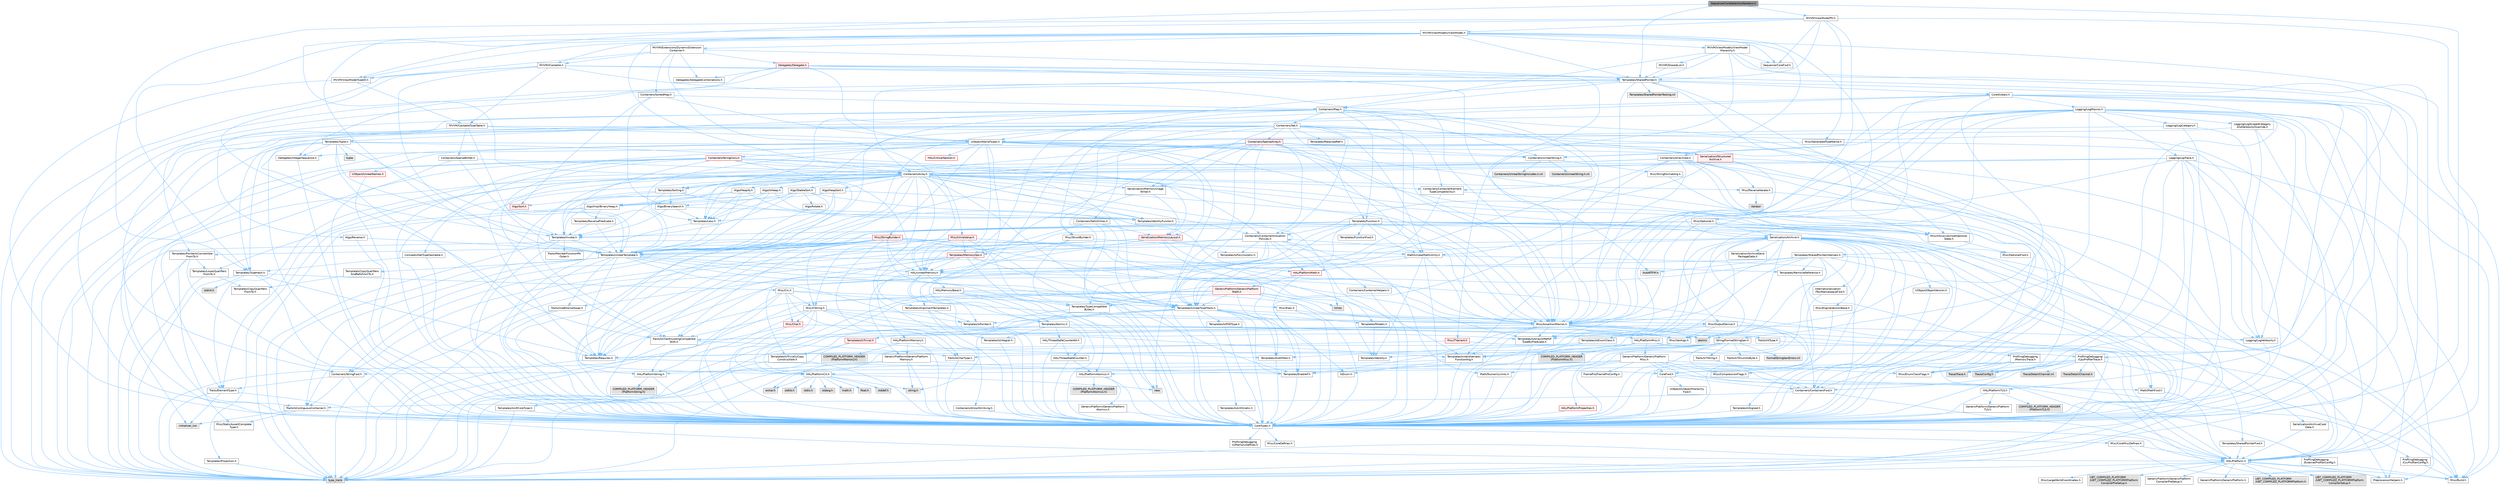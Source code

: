 digraph "SequencerCoreSelectionIterators.h"
{
 // INTERACTIVE_SVG=YES
 // LATEX_PDF_SIZE
  bgcolor="transparent";
  edge [fontname=Helvetica,fontsize=10,labelfontname=Helvetica,labelfontsize=10];
  node [fontname=Helvetica,fontsize=10,shape=box,height=0.2,width=0.4];
  Node1 [id="Node000001",label="SequencerCoreSelectionIterators.h",height=0.2,width=0.4,color="gray40", fillcolor="grey60", style="filled", fontcolor="black",tooltip=" "];
  Node1 -> Node2 [id="edge1_Node000001_Node000002",color="steelblue1",style="solid",tooltip=" "];
  Node2 [id="Node000002",label="CoreTypes.h",height=0.2,width=0.4,color="grey40", fillcolor="white", style="filled",URL="$dc/dec/CoreTypes_8h.html",tooltip=" "];
  Node2 -> Node3 [id="edge2_Node000002_Node000003",color="steelblue1",style="solid",tooltip=" "];
  Node3 [id="Node000003",label="HAL/Platform.h",height=0.2,width=0.4,color="grey40", fillcolor="white", style="filled",URL="$d9/dd0/Platform_8h.html",tooltip=" "];
  Node3 -> Node4 [id="edge3_Node000003_Node000004",color="steelblue1",style="solid",tooltip=" "];
  Node4 [id="Node000004",label="Misc/Build.h",height=0.2,width=0.4,color="grey40", fillcolor="white", style="filled",URL="$d3/dbb/Build_8h.html",tooltip=" "];
  Node3 -> Node5 [id="edge4_Node000003_Node000005",color="steelblue1",style="solid",tooltip=" "];
  Node5 [id="Node000005",label="Misc/LargeWorldCoordinates.h",height=0.2,width=0.4,color="grey40", fillcolor="white", style="filled",URL="$d2/dcb/LargeWorldCoordinates_8h.html",tooltip=" "];
  Node3 -> Node6 [id="edge5_Node000003_Node000006",color="steelblue1",style="solid",tooltip=" "];
  Node6 [id="Node000006",label="type_traits",height=0.2,width=0.4,color="grey60", fillcolor="#E0E0E0", style="filled",tooltip=" "];
  Node3 -> Node7 [id="edge6_Node000003_Node000007",color="steelblue1",style="solid",tooltip=" "];
  Node7 [id="Node000007",label="PreprocessorHelpers.h",height=0.2,width=0.4,color="grey40", fillcolor="white", style="filled",URL="$db/ddb/PreprocessorHelpers_8h.html",tooltip=" "];
  Node3 -> Node8 [id="edge7_Node000003_Node000008",color="steelblue1",style="solid",tooltip=" "];
  Node8 [id="Node000008",label="UBT_COMPILED_PLATFORM\l/UBT_COMPILED_PLATFORMPlatform\lCompilerPreSetup.h",height=0.2,width=0.4,color="grey60", fillcolor="#E0E0E0", style="filled",tooltip=" "];
  Node3 -> Node9 [id="edge8_Node000003_Node000009",color="steelblue1",style="solid",tooltip=" "];
  Node9 [id="Node000009",label="GenericPlatform/GenericPlatform\lCompilerPreSetup.h",height=0.2,width=0.4,color="grey40", fillcolor="white", style="filled",URL="$d9/dc8/GenericPlatformCompilerPreSetup_8h.html",tooltip=" "];
  Node3 -> Node10 [id="edge9_Node000003_Node000010",color="steelblue1",style="solid",tooltip=" "];
  Node10 [id="Node000010",label="GenericPlatform/GenericPlatform.h",height=0.2,width=0.4,color="grey40", fillcolor="white", style="filled",URL="$d6/d84/GenericPlatform_8h.html",tooltip=" "];
  Node3 -> Node11 [id="edge10_Node000003_Node000011",color="steelblue1",style="solid",tooltip=" "];
  Node11 [id="Node000011",label="UBT_COMPILED_PLATFORM\l/UBT_COMPILED_PLATFORMPlatform.h",height=0.2,width=0.4,color="grey60", fillcolor="#E0E0E0", style="filled",tooltip=" "];
  Node3 -> Node12 [id="edge11_Node000003_Node000012",color="steelblue1",style="solid",tooltip=" "];
  Node12 [id="Node000012",label="UBT_COMPILED_PLATFORM\l/UBT_COMPILED_PLATFORMPlatform\lCompilerSetup.h",height=0.2,width=0.4,color="grey60", fillcolor="#E0E0E0", style="filled",tooltip=" "];
  Node2 -> Node13 [id="edge12_Node000002_Node000013",color="steelblue1",style="solid",tooltip=" "];
  Node13 [id="Node000013",label="ProfilingDebugging\l/UMemoryDefines.h",height=0.2,width=0.4,color="grey40", fillcolor="white", style="filled",URL="$d2/da2/UMemoryDefines_8h.html",tooltip=" "];
  Node2 -> Node14 [id="edge13_Node000002_Node000014",color="steelblue1",style="solid",tooltip=" "];
  Node14 [id="Node000014",label="Misc/CoreMiscDefines.h",height=0.2,width=0.4,color="grey40", fillcolor="white", style="filled",URL="$da/d38/CoreMiscDefines_8h.html",tooltip=" "];
  Node14 -> Node3 [id="edge14_Node000014_Node000003",color="steelblue1",style="solid",tooltip=" "];
  Node14 -> Node7 [id="edge15_Node000014_Node000007",color="steelblue1",style="solid",tooltip=" "];
  Node2 -> Node15 [id="edge16_Node000002_Node000015",color="steelblue1",style="solid",tooltip=" "];
  Node15 [id="Node000015",label="Misc/CoreDefines.h",height=0.2,width=0.4,color="grey40", fillcolor="white", style="filled",URL="$d3/dd2/CoreDefines_8h.html",tooltip=" "];
  Node1 -> Node16 [id="edge17_Node000001_Node000016",color="steelblue1",style="solid",tooltip=" "];
  Node16 [id="Node000016",label="Templates/SharedPointer.h",height=0.2,width=0.4,color="grey40", fillcolor="white", style="filled",URL="$d2/d17/SharedPointer_8h.html",tooltip=" "];
  Node16 -> Node2 [id="edge18_Node000016_Node000002",color="steelblue1",style="solid",tooltip=" "];
  Node16 -> Node17 [id="edge19_Node000016_Node000017",color="steelblue1",style="solid",tooltip=" "];
  Node17 [id="Node000017",label="Misc/IntrusiveUnsetOptional\lState.h",height=0.2,width=0.4,color="grey40", fillcolor="white", style="filled",URL="$d2/d0a/IntrusiveUnsetOptionalState_8h.html",tooltip=" "];
  Node17 -> Node18 [id="edge20_Node000017_Node000018",color="steelblue1",style="solid",tooltip=" "];
  Node18 [id="Node000018",label="Misc/OptionalFwd.h",height=0.2,width=0.4,color="grey40", fillcolor="white", style="filled",URL="$dc/d50/OptionalFwd_8h.html",tooltip=" "];
  Node16 -> Node19 [id="edge21_Node000016_Node000019",color="steelblue1",style="solid",tooltip=" "];
  Node19 [id="Node000019",label="Templates/PointerIsConvertible\lFromTo.h",height=0.2,width=0.4,color="grey40", fillcolor="white", style="filled",URL="$d6/d65/PointerIsConvertibleFromTo_8h.html",tooltip=" "];
  Node19 -> Node2 [id="edge22_Node000019_Node000002",color="steelblue1",style="solid",tooltip=" "];
  Node19 -> Node20 [id="edge23_Node000019_Node000020",color="steelblue1",style="solid",tooltip=" "];
  Node20 [id="Node000020",label="Misc/StaticAssertComplete\lType.h",height=0.2,width=0.4,color="grey40", fillcolor="white", style="filled",URL="$d5/d4e/StaticAssertCompleteType_8h.html",tooltip=" "];
  Node19 -> Node21 [id="edge24_Node000019_Node000021",color="steelblue1",style="solid",tooltip=" "];
  Node21 [id="Node000021",label="Templates/LosesQualifiers\lFromTo.h",height=0.2,width=0.4,color="grey40", fillcolor="white", style="filled",URL="$d2/db3/LosesQualifiersFromTo_8h.html",tooltip=" "];
  Node21 -> Node22 [id="edge25_Node000021_Node000022",color="steelblue1",style="solid",tooltip=" "];
  Node22 [id="Node000022",label="Templates/CopyQualifiers\lFromTo.h",height=0.2,width=0.4,color="grey40", fillcolor="white", style="filled",URL="$d5/db4/CopyQualifiersFromTo_8h.html",tooltip=" "];
  Node21 -> Node6 [id="edge26_Node000021_Node000006",color="steelblue1",style="solid",tooltip=" "];
  Node19 -> Node6 [id="edge27_Node000019_Node000006",color="steelblue1",style="solid",tooltip=" "];
  Node16 -> Node23 [id="edge28_Node000016_Node000023",color="steelblue1",style="solid",tooltip=" "];
  Node23 [id="Node000023",label="Misc/AssertionMacros.h",height=0.2,width=0.4,color="grey40", fillcolor="white", style="filled",URL="$d0/dfa/AssertionMacros_8h.html",tooltip=" "];
  Node23 -> Node2 [id="edge29_Node000023_Node000002",color="steelblue1",style="solid",tooltip=" "];
  Node23 -> Node3 [id="edge30_Node000023_Node000003",color="steelblue1",style="solid",tooltip=" "];
  Node23 -> Node24 [id="edge31_Node000023_Node000024",color="steelblue1",style="solid",tooltip=" "];
  Node24 [id="Node000024",label="HAL/PlatformMisc.h",height=0.2,width=0.4,color="grey40", fillcolor="white", style="filled",URL="$d0/df5/PlatformMisc_8h.html",tooltip=" "];
  Node24 -> Node2 [id="edge32_Node000024_Node000002",color="steelblue1",style="solid",tooltip=" "];
  Node24 -> Node25 [id="edge33_Node000024_Node000025",color="steelblue1",style="solid",tooltip=" "];
  Node25 [id="Node000025",label="GenericPlatform/GenericPlatform\lMisc.h",height=0.2,width=0.4,color="grey40", fillcolor="white", style="filled",URL="$db/d9a/GenericPlatformMisc_8h.html",tooltip=" "];
  Node25 -> Node26 [id="edge34_Node000025_Node000026",color="steelblue1",style="solid",tooltip=" "];
  Node26 [id="Node000026",label="Containers/StringFwd.h",height=0.2,width=0.4,color="grey40", fillcolor="white", style="filled",URL="$df/d37/StringFwd_8h.html",tooltip=" "];
  Node26 -> Node2 [id="edge35_Node000026_Node000002",color="steelblue1",style="solid",tooltip=" "];
  Node26 -> Node27 [id="edge36_Node000026_Node000027",color="steelblue1",style="solid",tooltip=" "];
  Node27 [id="Node000027",label="Traits/ElementType.h",height=0.2,width=0.4,color="grey40", fillcolor="white", style="filled",URL="$d5/d4f/ElementType_8h.html",tooltip=" "];
  Node27 -> Node3 [id="edge37_Node000027_Node000003",color="steelblue1",style="solid",tooltip=" "];
  Node27 -> Node28 [id="edge38_Node000027_Node000028",color="steelblue1",style="solid",tooltip=" "];
  Node28 [id="Node000028",label="initializer_list",height=0.2,width=0.4,color="grey60", fillcolor="#E0E0E0", style="filled",tooltip=" "];
  Node27 -> Node6 [id="edge39_Node000027_Node000006",color="steelblue1",style="solid",tooltip=" "];
  Node26 -> Node29 [id="edge40_Node000026_Node000029",color="steelblue1",style="solid",tooltip=" "];
  Node29 [id="Node000029",label="Traits/IsContiguousContainer.h",height=0.2,width=0.4,color="grey40", fillcolor="white", style="filled",URL="$d5/d3c/IsContiguousContainer_8h.html",tooltip=" "];
  Node29 -> Node2 [id="edge41_Node000029_Node000002",color="steelblue1",style="solid",tooltip=" "];
  Node29 -> Node20 [id="edge42_Node000029_Node000020",color="steelblue1",style="solid",tooltip=" "];
  Node29 -> Node28 [id="edge43_Node000029_Node000028",color="steelblue1",style="solid",tooltip=" "];
  Node25 -> Node30 [id="edge44_Node000025_Node000030",color="steelblue1",style="solid",tooltip=" "];
  Node30 [id="Node000030",label="CoreFwd.h",height=0.2,width=0.4,color="grey40", fillcolor="white", style="filled",URL="$d1/d1e/CoreFwd_8h.html",tooltip=" "];
  Node30 -> Node2 [id="edge45_Node000030_Node000002",color="steelblue1",style="solid",tooltip=" "];
  Node30 -> Node31 [id="edge46_Node000030_Node000031",color="steelblue1",style="solid",tooltip=" "];
  Node31 [id="Node000031",label="Containers/ContainersFwd.h",height=0.2,width=0.4,color="grey40", fillcolor="white", style="filled",URL="$d4/d0a/ContainersFwd_8h.html",tooltip=" "];
  Node31 -> Node3 [id="edge47_Node000031_Node000003",color="steelblue1",style="solid",tooltip=" "];
  Node31 -> Node2 [id="edge48_Node000031_Node000002",color="steelblue1",style="solid",tooltip=" "];
  Node31 -> Node29 [id="edge49_Node000031_Node000029",color="steelblue1",style="solid",tooltip=" "];
  Node30 -> Node32 [id="edge50_Node000030_Node000032",color="steelblue1",style="solid",tooltip=" "];
  Node32 [id="Node000032",label="Math/MathFwd.h",height=0.2,width=0.4,color="grey40", fillcolor="white", style="filled",URL="$d2/d10/MathFwd_8h.html",tooltip=" "];
  Node32 -> Node3 [id="edge51_Node000032_Node000003",color="steelblue1",style="solid",tooltip=" "];
  Node30 -> Node33 [id="edge52_Node000030_Node000033",color="steelblue1",style="solid",tooltip=" "];
  Node33 [id="Node000033",label="UObject/UObjectHierarchy\lFwd.h",height=0.2,width=0.4,color="grey40", fillcolor="white", style="filled",URL="$d3/d13/UObjectHierarchyFwd_8h.html",tooltip=" "];
  Node25 -> Node2 [id="edge53_Node000025_Node000002",color="steelblue1",style="solid",tooltip=" "];
  Node25 -> Node34 [id="edge54_Node000025_Node000034",color="steelblue1",style="solid",tooltip=" "];
  Node34 [id="Node000034",label="FramePro/FrameProConfig.h",height=0.2,width=0.4,color="grey40", fillcolor="white", style="filled",URL="$d7/d90/FrameProConfig_8h.html",tooltip=" "];
  Node25 -> Node35 [id="edge55_Node000025_Node000035",color="steelblue1",style="solid",tooltip=" "];
  Node35 [id="Node000035",label="HAL/PlatformCrt.h",height=0.2,width=0.4,color="grey40", fillcolor="white", style="filled",URL="$d8/d75/PlatformCrt_8h.html",tooltip=" "];
  Node35 -> Node36 [id="edge56_Node000035_Node000036",color="steelblue1",style="solid",tooltip=" "];
  Node36 [id="Node000036",label="new",height=0.2,width=0.4,color="grey60", fillcolor="#E0E0E0", style="filled",tooltip=" "];
  Node35 -> Node37 [id="edge57_Node000035_Node000037",color="steelblue1",style="solid",tooltip=" "];
  Node37 [id="Node000037",label="wchar.h",height=0.2,width=0.4,color="grey60", fillcolor="#E0E0E0", style="filled",tooltip=" "];
  Node35 -> Node38 [id="edge58_Node000035_Node000038",color="steelblue1",style="solid",tooltip=" "];
  Node38 [id="Node000038",label="stddef.h",height=0.2,width=0.4,color="grey60", fillcolor="#E0E0E0", style="filled",tooltip=" "];
  Node35 -> Node39 [id="edge59_Node000035_Node000039",color="steelblue1",style="solid",tooltip=" "];
  Node39 [id="Node000039",label="stdlib.h",height=0.2,width=0.4,color="grey60", fillcolor="#E0E0E0", style="filled",tooltip=" "];
  Node35 -> Node40 [id="edge60_Node000035_Node000040",color="steelblue1",style="solid",tooltip=" "];
  Node40 [id="Node000040",label="stdio.h",height=0.2,width=0.4,color="grey60", fillcolor="#E0E0E0", style="filled",tooltip=" "];
  Node35 -> Node41 [id="edge61_Node000035_Node000041",color="steelblue1",style="solid",tooltip=" "];
  Node41 [id="Node000041",label="stdarg.h",height=0.2,width=0.4,color="grey60", fillcolor="#E0E0E0", style="filled",tooltip=" "];
  Node35 -> Node42 [id="edge62_Node000035_Node000042",color="steelblue1",style="solid",tooltip=" "];
  Node42 [id="Node000042",label="math.h",height=0.2,width=0.4,color="grey60", fillcolor="#E0E0E0", style="filled",tooltip=" "];
  Node35 -> Node43 [id="edge63_Node000035_Node000043",color="steelblue1",style="solid",tooltip=" "];
  Node43 [id="Node000043",label="float.h",height=0.2,width=0.4,color="grey60", fillcolor="#E0E0E0", style="filled",tooltip=" "];
  Node35 -> Node44 [id="edge64_Node000035_Node000044",color="steelblue1",style="solid",tooltip=" "];
  Node44 [id="Node000044",label="string.h",height=0.2,width=0.4,color="grey60", fillcolor="#E0E0E0", style="filled",tooltip=" "];
  Node25 -> Node45 [id="edge65_Node000025_Node000045",color="steelblue1",style="solid",tooltip=" "];
  Node45 [id="Node000045",label="Math/NumericLimits.h",height=0.2,width=0.4,color="grey40", fillcolor="white", style="filled",URL="$df/d1b/NumericLimits_8h.html",tooltip=" "];
  Node45 -> Node2 [id="edge66_Node000045_Node000002",color="steelblue1",style="solid",tooltip=" "];
  Node25 -> Node46 [id="edge67_Node000025_Node000046",color="steelblue1",style="solid",tooltip=" "];
  Node46 [id="Node000046",label="Misc/CompressionFlags.h",height=0.2,width=0.4,color="grey40", fillcolor="white", style="filled",URL="$d9/d76/CompressionFlags_8h.html",tooltip=" "];
  Node25 -> Node47 [id="edge68_Node000025_Node000047",color="steelblue1",style="solid",tooltip=" "];
  Node47 [id="Node000047",label="Misc/EnumClassFlags.h",height=0.2,width=0.4,color="grey40", fillcolor="white", style="filled",URL="$d8/de7/EnumClassFlags_8h.html",tooltip=" "];
  Node25 -> Node48 [id="edge69_Node000025_Node000048",color="steelblue1",style="solid",tooltip=" "];
  Node48 [id="Node000048",label="ProfilingDebugging\l/CsvProfilerConfig.h",height=0.2,width=0.4,color="grey40", fillcolor="white", style="filled",URL="$d3/d88/CsvProfilerConfig_8h.html",tooltip=" "];
  Node48 -> Node4 [id="edge70_Node000048_Node000004",color="steelblue1",style="solid",tooltip=" "];
  Node25 -> Node49 [id="edge71_Node000025_Node000049",color="steelblue1",style="solid",tooltip=" "];
  Node49 [id="Node000049",label="ProfilingDebugging\l/ExternalProfilerConfig.h",height=0.2,width=0.4,color="grey40", fillcolor="white", style="filled",URL="$d3/dbb/ExternalProfilerConfig_8h.html",tooltip=" "];
  Node49 -> Node4 [id="edge72_Node000049_Node000004",color="steelblue1",style="solid",tooltip=" "];
  Node24 -> Node50 [id="edge73_Node000024_Node000050",color="steelblue1",style="solid",tooltip=" "];
  Node50 [id="Node000050",label="COMPILED_PLATFORM_HEADER\l(PlatformMisc.h)",height=0.2,width=0.4,color="grey60", fillcolor="#E0E0E0", style="filled",tooltip=" "];
  Node24 -> Node51 [id="edge74_Node000024_Node000051",color="steelblue1",style="solid",tooltip=" "];
  Node51 [id="Node000051",label="ProfilingDebugging\l/CpuProfilerTrace.h",height=0.2,width=0.4,color="grey40", fillcolor="white", style="filled",URL="$da/dcb/CpuProfilerTrace_8h.html",tooltip=" "];
  Node51 -> Node2 [id="edge75_Node000051_Node000002",color="steelblue1",style="solid",tooltip=" "];
  Node51 -> Node31 [id="edge76_Node000051_Node000031",color="steelblue1",style="solid",tooltip=" "];
  Node51 -> Node52 [id="edge77_Node000051_Node000052",color="steelblue1",style="solid",tooltip=" "];
  Node52 [id="Node000052",label="HAL/PlatformAtomics.h",height=0.2,width=0.4,color="grey40", fillcolor="white", style="filled",URL="$d3/d36/PlatformAtomics_8h.html",tooltip=" "];
  Node52 -> Node2 [id="edge78_Node000052_Node000002",color="steelblue1",style="solid",tooltip=" "];
  Node52 -> Node53 [id="edge79_Node000052_Node000053",color="steelblue1",style="solid",tooltip=" "];
  Node53 [id="Node000053",label="GenericPlatform/GenericPlatform\lAtomics.h",height=0.2,width=0.4,color="grey40", fillcolor="white", style="filled",URL="$da/d72/GenericPlatformAtomics_8h.html",tooltip=" "];
  Node53 -> Node2 [id="edge80_Node000053_Node000002",color="steelblue1",style="solid",tooltip=" "];
  Node52 -> Node54 [id="edge81_Node000052_Node000054",color="steelblue1",style="solid",tooltip=" "];
  Node54 [id="Node000054",label="COMPILED_PLATFORM_HEADER\l(PlatformAtomics.h)",height=0.2,width=0.4,color="grey60", fillcolor="#E0E0E0", style="filled",tooltip=" "];
  Node51 -> Node7 [id="edge82_Node000051_Node000007",color="steelblue1",style="solid",tooltip=" "];
  Node51 -> Node4 [id="edge83_Node000051_Node000004",color="steelblue1",style="solid",tooltip=" "];
  Node51 -> Node55 [id="edge84_Node000051_Node000055",color="steelblue1",style="solid",tooltip=" "];
  Node55 [id="Node000055",label="Trace/Config.h",height=0.2,width=0.4,color="grey60", fillcolor="#E0E0E0", style="filled",tooltip=" "];
  Node51 -> Node56 [id="edge85_Node000051_Node000056",color="steelblue1",style="solid",tooltip=" "];
  Node56 [id="Node000056",label="Trace/Detail/Channel.h",height=0.2,width=0.4,color="grey60", fillcolor="#E0E0E0", style="filled",tooltip=" "];
  Node51 -> Node57 [id="edge86_Node000051_Node000057",color="steelblue1",style="solid",tooltip=" "];
  Node57 [id="Node000057",label="Trace/Detail/Channel.inl",height=0.2,width=0.4,color="grey60", fillcolor="#E0E0E0", style="filled",tooltip=" "];
  Node51 -> Node58 [id="edge87_Node000051_Node000058",color="steelblue1",style="solid",tooltip=" "];
  Node58 [id="Node000058",label="Trace/Trace.h",height=0.2,width=0.4,color="grey60", fillcolor="#E0E0E0", style="filled",tooltip=" "];
  Node23 -> Node7 [id="edge88_Node000023_Node000007",color="steelblue1",style="solid",tooltip=" "];
  Node23 -> Node59 [id="edge89_Node000023_Node000059",color="steelblue1",style="solid",tooltip=" "];
  Node59 [id="Node000059",label="Templates/EnableIf.h",height=0.2,width=0.4,color="grey40", fillcolor="white", style="filled",URL="$d7/d60/EnableIf_8h.html",tooltip=" "];
  Node59 -> Node2 [id="edge90_Node000059_Node000002",color="steelblue1",style="solid",tooltip=" "];
  Node23 -> Node60 [id="edge91_Node000023_Node000060",color="steelblue1",style="solid",tooltip=" "];
  Node60 [id="Node000060",label="Templates/IsArrayOrRefOf\lTypeByPredicate.h",height=0.2,width=0.4,color="grey40", fillcolor="white", style="filled",URL="$d6/da1/IsArrayOrRefOfTypeByPredicate_8h.html",tooltip=" "];
  Node60 -> Node2 [id="edge92_Node000060_Node000002",color="steelblue1",style="solid",tooltip=" "];
  Node23 -> Node61 [id="edge93_Node000023_Node000061",color="steelblue1",style="solid",tooltip=" "];
  Node61 [id="Node000061",label="Templates/IsValidVariadic\lFunctionArg.h",height=0.2,width=0.4,color="grey40", fillcolor="white", style="filled",URL="$d0/dc8/IsValidVariadicFunctionArg_8h.html",tooltip=" "];
  Node61 -> Node2 [id="edge94_Node000061_Node000002",color="steelblue1",style="solid",tooltip=" "];
  Node61 -> Node62 [id="edge95_Node000061_Node000062",color="steelblue1",style="solid",tooltip=" "];
  Node62 [id="Node000062",label="IsEnum.h",height=0.2,width=0.4,color="grey40", fillcolor="white", style="filled",URL="$d4/de5/IsEnum_8h.html",tooltip=" "];
  Node61 -> Node6 [id="edge96_Node000061_Node000006",color="steelblue1",style="solid",tooltip=" "];
  Node23 -> Node63 [id="edge97_Node000023_Node000063",color="steelblue1",style="solid",tooltip=" "];
  Node63 [id="Node000063",label="Traits/IsCharEncodingCompatible\lWith.h",height=0.2,width=0.4,color="grey40", fillcolor="white", style="filled",URL="$df/dd1/IsCharEncodingCompatibleWith_8h.html",tooltip=" "];
  Node63 -> Node6 [id="edge98_Node000063_Node000006",color="steelblue1",style="solid",tooltip=" "];
  Node63 -> Node64 [id="edge99_Node000063_Node000064",color="steelblue1",style="solid",tooltip=" "];
  Node64 [id="Node000064",label="Traits/IsCharType.h",height=0.2,width=0.4,color="grey40", fillcolor="white", style="filled",URL="$db/d51/IsCharType_8h.html",tooltip=" "];
  Node64 -> Node2 [id="edge100_Node000064_Node000002",color="steelblue1",style="solid",tooltip=" "];
  Node23 -> Node65 [id="edge101_Node000023_Node000065",color="steelblue1",style="solid",tooltip=" "];
  Node65 [id="Node000065",label="Misc/VarArgs.h",height=0.2,width=0.4,color="grey40", fillcolor="white", style="filled",URL="$d5/d6f/VarArgs_8h.html",tooltip=" "];
  Node65 -> Node2 [id="edge102_Node000065_Node000002",color="steelblue1",style="solid",tooltip=" "];
  Node23 -> Node66 [id="edge103_Node000023_Node000066",color="steelblue1",style="solid",tooltip=" "];
  Node66 [id="Node000066",label="String/FormatStringSan.h",height=0.2,width=0.4,color="grey40", fillcolor="white", style="filled",URL="$d3/d8b/FormatStringSan_8h.html",tooltip=" "];
  Node66 -> Node6 [id="edge104_Node000066_Node000006",color="steelblue1",style="solid",tooltip=" "];
  Node66 -> Node2 [id="edge105_Node000066_Node000002",color="steelblue1",style="solid",tooltip=" "];
  Node66 -> Node67 [id="edge106_Node000066_Node000067",color="steelblue1",style="solid",tooltip=" "];
  Node67 [id="Node000067",label="Templates/Requires.h",height=0.2,width=0.4,color="grey40", fillcolor="white", style="filled",URL="$dc/d96/Requires_8h.html",tooltip=" "];
  Node67 -> Node59 [id="edge107_Node000067_Node000059",color="steelblue1",style="solid",tooltip=" "];
  Node67 -> Node6 [id="edge108_Node000067_Node000006",color="steelblue1",style="solid",tooltip=" "];
  Node66 -> Node68 [id="edge109_Node000066_Node000068",color="steelblue1",style="solid",tooltip=" "];
  Node68 [id="Node000068",label="Templates/Identity.h",height=0.2,width=0.4,color="grey40", fillcolor="white", style="filled",URL="$d0/dd5/Identity_8h.html",tooltip=" "];
  Node66 -> Node61 [id="edge110_Node000066_Node000061",color="steelblue1",style="solid",tooltip=" "];
  Node66 -> Node64 [id="edge111_Node000066_Node000064",color="steelblue1",style="solid",tooltip=" "];
  Node66 -> Node69 [id="edge112_Node000066_Node000069",color="steelblue1",style="solid",tooltip=" "];
  Node69 [id="Node000069",label="Traits/IsTEnumAsByte.h",height=0.2,width=0.4,color="grey40", fillcolor="white", style="filled",URL="$d1/de6/IsTEnumAsByte_8h.html",tooltip=" "];
  Node66 -> Node70 [id="edge113_Node000066_Node000070",color="steelblue1",style="solid",tooltip=" "];
  Node70 [id="Node000070",label="Traits/IsTString.h",height=0.2,width=0.4,color="grey40", fillcolor="white", style="filled",URL="$d0/df8/IsTString_8h.html",tooltip=" "];
  Node70 -> Node31 [id="edge114_Node000070_Node000031",color="steelblue1",style="solid",tooltip=" "];
  Node66 -> Node31 [id="edge115_Node000066_Node000031",color="steelblue1",style="solid",tooltip=" "];
  Node66 -> Node71 [id="edge116_Node000066_Node000071",color="steelblue1",style="solid",tooltip=" "];
  Node71 [id="Node000071",label="FormatStringSanErrors.inl",height=0.2,width=0.4,color="grey60", fillcolor="#E0E0E0", style="filled",tooltip=" "];
  Node23 -> Node72 [id="edge117_Node000023_Node000072",color="steelblue1",style="solid",tooltip=" "];
  Node72 [id="Node000072",label="atomic",height=0.2,width=0.4,color="grey60", fillcolor="#E0E0E0", style="filled",tooltip=" "];
  Node16 -> Node73 [id="edge118_Node000016_Node000073",color="steelblue1",style="solid",tooltip=" "];
  Node73 [id="Node000073",label="HAL/UnrealMemory.h",height=0.2,width=0.4,color="grey40", fillcolor="white", style="filled",URL="$d9/d96/UnrealMemory_8h.html",tooltip=" "];
  Node73 -> Node2 [id="edge119_Node000073_Node000002",color="steelblue1",style="solid",tooltip=" "];
  Node73 -> Node74 [id="edge120_Node000073_Node000074",color="steelblue1",style="solid",tooltip=" "];
  Node74 [id="Node000074",label="GenericPlatform/GenericPlatform\lMemory.h",height=0.2,width=0.4,color="grey40", fillcolor="white", style="filled",URL="$dd/d22/GenericPlatformMemory_8h.html",tooltip=" "];
  Node74 -> Node30 [id="edge121_Node000074_Node000030",color="steelblue1",style="solid",tooltip=" "];
  Node74 -> Node2 [id="edge122_Node000074_Node000002",color="steelblue1",style="solid",tooltip=" "];
  Node74 -> Node75 [id="edge123_Node000074_Node000075",color="steelblue1",style="solid",tooltip=" "];
  Node75 [id="Node000075",label="HAL/PlatformString.h",height=0.2,width=0.4,color="grey40", fillcolor="white", style="filled",URL="$db/db5/PlatformString_8h.html",tooltip=" "];
  Node75 -> Node2 [id="edge124_Node000075_Node000002",color="steelblue1",style="solid",tooltip=" "];
  Node75 -> Node76 [id="edge125_Node000075_Node000076",color="steelblue1",style="solid",tooltip=" "];
  Node76 [id="Node000076",label="COMPILED_PLATFORM_HEADER\l(PlatformString.h)",height=0.2,width=0.4,color="grey60", fillcolor="#E0E0E0", style="filled",tooltip=" "];
  Node74 -> Node44 [id="edge126_Node000074_Node000044",color="steelblue1",style="solid",tooltip=" "];
  Node74 -> Node37 [id="edge127_Node000074_Node000037",color="steelblue1",style="solid",tooltip=" "];
  Node73 -> Node77 [id="edge128_Node000073_Node000077",color="steelblue1",style="solid",tooltip=" "];
  Node77 [id="Node000077",label="HAL/MemoryBase.h",height=0.2,width=0.4,color="grey40", fillcolor="white", style="filled",URL="$d6/d9f/MemoryBase_8h.html",tooltip=" "];
  Node77 -> Node2 [id="edge129_Node000077_Node000002",color="steelblue1",style="solid",tooltip=" "];
  Node77 -> Node52 [id="edge130_Node000077_Node000052",color="steelblue1",style="solid",tooltip=" "];
  Node77 -> Node35 [id="edge131_Node000077_Node000035",color="steelblue1",style="solid",tooltip=" "];
  Node77 -> Node78 [id="edge132_Node000077_Node000078",color="steelblue1",style="solid",tooltip=" "];
  Node78 [id="Node000078",label="Misc/Exec.h",height=0.2,width=0.4,color="grey40", fillcolor="white", style="filled",URL="$de/ddb/Exec_8h.html",tooltip=" "];
  Node78 -> Node2 [id="edge133_Node000078_Node000002",color="steelblue1",style="solid",tooltip=" "];
  Node78 -> Node23 [id="edge134_Node000078_Node000023",color="steelblue1",style="solid",tooltip=" "];
  Node77 -> Node79 [id="edge135_Node000077_Node000079",color="steelblue1",style="solid",tooltip=" "];
  Node79 [id="Node000079",label="Misc/OutputDevice.h",height=0.2,width=0.4,color="grey40", fillcolor="white", style="filled",URL="$d7/d32/OutputDevice_8h.html",tooltip=" "];
  Node79 -> Node30 [id="edge136_Node000079_Node000030",color="steelblue1",style="solid",tooltip=" "];
  Node79 -> Node2 [id="edge137_Node000079_Node000002",color="steelblue1",style="solid",tooltip=" "];
  Node79 -> Node80 [id="edge138_Node000079_Node000080",color="steelblue1",style="solid",tooltip=" "];
  Node80 [id="Node000080",label="Logging/LogVerbosity.h",height=0.2,width=0.4,color="grey40", fillcolor="white", style="filled",URL="$d2/d8f/LogVerbosity_8h.html",tooltip=" "];
  Node80 -> Node2 [id="edge139_Node000080_Node000002",color="steelblue1",style="solid",tooltip=" "];
  Node79 -> Node65 [id="edge140_Node000079_Node000065",color="steelblue1",style="solid",tooltip=" "];
  Node79 -> Node60 [id="edge141_Node000079_Node000060",color="steelblue1",style="solid",tooltip=" "];
  Node79 -> Node61 [id="edge142_Node000079_Node000061",color="steelblue1",style="solid",tooltip=" "];
  Node79 -> Node63 [id="edge143_Node000079_Node000063",color="steelblue1",style="solid",tooltip=" "];
  Node77 -> Node81 [id="edge144_Node000077_Node000081",color="steelblue1",style="solid",tooltip=" "];
  Node81 [id="Node000081",label="Templates/Atomic.h",height=0.2,width=0.4,color="grey40", fillcolor="white", style="filled",URL="$d3/d91/Atomic_8h.html",tooltip=" "];
  Node81 -> Node82 [id="edge145_Node000081_Node000082",color="steelblue1",style="solid",tooltip=" "];
  Node82 [id="Node000082",label="HAL/ThreadSafeCounter.h",height=0.2,width=0.4,color="grey40", fillcolor="white", style="filled",URL="$dc/dc9/ThreadSafeCounter_8h.html",tooltip=" "];
  Node82 -> Node2 [id="edge146_Node000082_Node000002",color="steelblue1",style="solid",tooltip=" "];
  Node82 -> Node52 [id="edge147_Node000082_Node000052",color="steelblue1",style="solid",tooltip=" "];
  Node81 -> Node83 [id="edge148_Node000081_Node000083",color="steelblue1",style="solid",tooltip=" "];
  Node83 [id="Node000083",label="HAL/ThreadSafeCounter64.h",height=0.2,width=0.4,color="grey40", fillcolor="white", style="filled",URL="$d0/d12/ThreadSafeCounter64_8h.html",tooltip=" "];
  Node83 -> Node2 [id="edge149_Node000083_Node000002",color="steelblue1",style="solid",tooltip=" "];
  Node83 -> Node82 [id="edge150_Node000083_Node000082",color="steelblue1",style="solid",tooltip=" "];
  Node81 -> Node84 [id="edge151_Node000081_Node000084",color="steelblue1",style="solid",tooltip=" "];
  Node84 [id="Node000084",label="Templates/IsIntegral.h",height=0.2,width=0.4,color="grey40", fillcolor="white", style="filled",URL="$da/d64/IsIntegral_8h.html",tooltip=" "];
  Node84 -> Node2 [id="edge152_Node000084_Node000002",color="steelblue1",style="solid",tooltip=" "];
  Node81 -> Node85 [id="edge153_Node000081_Node000085",color="steelblue1",style="solid",tooltip=" "];
  Node85 [id="Node000085",label="Templates/IsTrivial.h",height=0.2,width=0.4,color="red", fillcolor="#FFF0F0", style="filled",URL="$da/d4c/IsTrivial_8h.html",tooltip=" "];
  Node85 -> Node86 [id="edge154_Node000085_Node000086",color="steelblue1",style="solid",tooltip=" "];
  Node86 [id="Node000086",label="Templates/AndOrNot.h",height=0.2,width=0.4,color="grey40", fillcolor="white", style="filled",URL="$db/d0a/AndOrNot_8h.html",tooltip=" "];
  Node86 -> Node2 [id="edge155_Node000086_Node000002",color="steelblue1",style="solid",tooltip=" "];
  Node85 -> Node87 [id="edge156_Node000085_Node000087",color="steelblue1",style="solid",tooltip=" "];
  Node87 [id="Node000087",label="Templates/IsTriviallyCopy\lConstructible.h",height=0.2,width=0.4,color="grey40", fillcolor="white", style="filled",URL="$d3/d78/IsTriviallyCopyConstructible_8h.html",tooltip=" "];
  Node87 -> Node2 [id="edge157_Node000087_Node000002",color="steelblue1",style="solid",tooltip=" "];
  Node87 -> Node6 [id="edge158_Node000087_Node000006",color="steelblue1",style="solid",tooltip=" "];
  Node85 -> Node6 [id="edge159_Node000085_Node000006",color="steelblue1",style="solid",tooltip=" "];
  Node81 -> Node89 [id="edge160_Node000081_Node000089",color="steelblue1",style="solid",tooltip=" "];
  Node89 [id="Node000089",label="Traits/IntType.h",height=0.2,width=0.4,color="grey40", fillcolor="white", style="filled",URL="$d7/deb/IntType_8h.html",tooltip=" "];
  Node89 -> Node3 [id="edge161_Node000089_Node000003",color="steelblue1",style="solid",tooltip=" "];
  Node81 -> Node72 [id="edge162_Node000081_Node000072",color="steelblue1",style="solid",tooltip=" "];
  Node73 -> Node90 [id="edge163_Node000073_Node000090",color="steelblue1",style="solid",tooltip=" "];
  Node90 [id="Node000090",label="HAL/PlatformMemory.h",height=0.2,width=0.4,color="grey40", fillcolor="white", style="filled",URL="$de/d68/PlatformMemory_8h.html",tooltip=" "];
  Node90 -> Node2 [id="edge164_Node000090_Node000002",color="steelblue1",style="solid",tooltip=" "];
  Node90 -> Node74 [id="edge165_Node000090_Node000074",color="steelblue1",style="solid",tooltip=" "];
  Node90 -> Node91 [id="edge166_Node000090_Node000091",color="steelblue1",style="solid",tooltip=" "];
  Node91 [id="Node000091",label="COMPILED_PLATFORM_HEADER\l(PlatformMemory.h)",height=0.2,width=0.4,color="grey60", fillcolor="#E0E0E0", style="filled",tooltip=" "];
  Node73 -> Node92 [id="edge167_Node000073_Node000092",color="steelblue1",style="solid",tooltip=" "];
  Node92 [id="Node000092",label="ProfilingDebugging\l/MemoryTrace.h",height=0.2,width=0.4,color="grey40", fillcolor="white", style="filled",URL="$da/dd7/MemoryTrace_8h.html",tooltip=" "];
  Node92 -> Node3 [id="edge168_Node000092_Node000003",color="steelblue1",style="solid",tooltip=" "];
  Node92 -> Node47 [id="edge169_Node000092_Node000047",color="steelblue1",style="solid",tooltip=" "];
  Node92 -> Node55 [id="edge170_Node000092_Node000055",color="steelblue1",style="solid",tooltip=" "];
  Node92 -> Node58 [id="edge171_Node000092_Node000058",color="steelblue1",style="solid",tooltip=" "];
  Node73 -> Node93 [id="edge172_Node000073_Node000093",color="steelblue1",style="solid",tooltip=" "];
  Node93 [id="Node000093",label="Templates/IsPointer.h",height=0.2,width=0.4,color="grey40", fillcolor="white", style="filled",URL="$d7/d05/IsPointer_8h.html",tooltip=" "];
  Node93 -> Node2 [id="edge173_Node000093_Node000002",color="steelblue1",style="solid",tooltip=" "];
  Node16 -> Node94 [id="edge174_Node000016_Node000094",color="steelblue1",style="solid",tooltip=" "];
  Node94 [id="Node000094",label="Containers/Array.h",height=0.2,width=0.4,color="grey40", fillcolor="white", style="filled",URL="$df/dd0/Array_8h.html",tooltip=" "];
  Node94 -> Node2 [id="edge175_Node000094_Node000002",color="steelblue1",style="solid",tooltip=" "];
  Node94 -> Node23 [id="edge176_Node000094_Node000023",color="steelblue1",style="solid",tooltip=" "];
  Node94 -> Node17 [id="edge177_Node000094_Node000017",color="steelblue1",style="solid",tooltip=" "];
  Node94 -> Node95 [id="edge178_Node000094_Node000095",color="steelblue1",style="solid",tooltip=" "];
  Node95 [id="Node000095",label="Misc/ReverseIterate.h",height=0.2,width=0.4,color="grey40", fillcolor="white", style="filled",URL="$db/de3/ReverseIterate_8h.html",tooltip=" "];
  Node95 -> Node3 [id="edge179_Node000095_Node000003",color="steelblue1",style="solid",tooltip=" "];
  Node95 -> Node96 [id="edge180_Node000095_Node000096",color="steelblue1",style="solid",tooltip=" "];
  Node96 [id="Node000096",label="iterator",height=0.2,width=0.4,color="grey60", fillcolor="#E0E0E0", style="filled",tooltip=" "];
  Node94 -> Node73 [id="edge181_Node000094_Node000073",color="steelblue1",style="solid",tooltip=" "];
  Node94 -> Node97 [id="edge182_Node000094_Node000097",color="steelblue1",style="solid",tooltip=" "];
  Node97 [id="Node000097",label="Templates/UnrealTypeTraits.h",height=0.2,width=0.4,color="grey40", fillcolor="white", style="filled",URL="$d2/d2d/UnrealTypeTraits_8h.html",tooltip=" "];
  Node97 -> Node2 [id="edge183_Node000097_Node000002",color="steelblue1",style="solid",tooltip=" "];
  Node97 -> Node93 [id="edge184_Node000097_Node000093",color="steelblue1",style="solid",tooltip=" "];
  Node97 -> Node23 [id="edge185_Node000097_Node000023",color="steelblue1",style="solid",tooltip=" "];
  Node97 -> Node86 [id="edge186_Node000097_Node000086",color="steelblue1",style="solid",tooltip=" "];
  Node97 -> Node59 [id="edge187_Node000097_Node000059",color="steelblue1",style="solid",tooltip=" "];
  Node97 -> Node98 [id="edge188_Node000097_Node000098",color="steelblue1",style="solid",tooltip=" "];
  Node98 [id="Node000098",label="Templates/IsArithmetic.h",height=0.2,width=0.4,color="grey40", fillcolor="white", style="filled",URL="$d2/d5d/IsArithmetic_8h.html",tooltip=" "];
  Node98 -> Node2 [id="edge189_Node000098_Node000002",color="steelblue1",style="solid",tooltip=" "];
  Node97 -> Node62 [id="edge190_Node000097_Node000062",color="steelblue1",style="solid",tooltip=" "];
  Node97 -> Node99 [id="edge191_Node000097_Node000099",color="steelblue1",style="solid",tooltip=" "];
  Node99 [id="Node000099",label="Templates/Models.h",height=0.2,width=0.4,color="grey40", fillcolor="white", style="filled",URL="$d3/d0c/Models_8h.html",tooltip=" "];
  Node99 -> Node68 [id="edge192_Node000099_Node000068",color="steelblue1",style="solid",tooltip=" "];
  Node97 -> Node100 [id="edge193_Node000097_Node000100",color="steelblue1",style="solid",tooltip=" "];
  Node100 [id="Node000100",label="Templates/IsPODType.h",height=0.2,width=0.4,color="grey40", fillcolor="white", style="filled",URL="$d7/db1/IsPODType_8h.html",tooltip=" "];
  Node100 -> Node2 [id="edge194_Node000100_Node000002",color="steelblue1",style="solid",tooltip=" "];
  Node97 -> Node101 [id="edge195_Node000097_Node000101",color="steelblue1",style="solid",tooltip=" "];
  Node101 [id="Node000101",label="Templates/IsUECoreType.h",height=0.2,width=0.4,color="grey40", fillcolor="white", style="filled",URL="$d1/db8/IsUECoreType_8h.html",tooltip=" "];
  Node101 -> Node2 [id="edge196_Node000101_Node000002",color="steelblue1",style="solid",tooltip=" "];
  Node101 -> Node6 [id="edge197_Node000101_Node000006",color="steelblue1",style="solid",tooltip=" "];
  Node97 -> Node87 [id="edge198_Node000097_Node000087",color="steelblue1",style="solid",tooltip=" "];
  Node94 -> Node102 [id="edge199_Node000094_Node000102",color="steelblue1",style="solid",tooltip=" "];
  Node102 [id="Node000102",label="Templates/UnrealTemplate.h",height=0.2,width=0.4,color="grey40", fillcolor="white", style="filled",URL="$d4/d24/UnrealTemplate_8h.html",tooltip=" "];
  Node102 -> Node2 [id="edge200_Node000102_Node000002",color="steelblue1",style="solid",tooltip=" "];
  Node102 -> Node93 [id="edge201_Node000102_Node000093",color="steelblue1",style="solid",tooltip=" "];
  Node102 -> Node73 [id="edge202_Node000102_Node000073",color="steelblue1",style="solid",tooltip=" "];
  Node102 -> Node103 [id="edge203_Node000102_Node000103",color="steelblue1",style="solid",tooltip=" "];
  Node103 [id="Node000103",label="Templates/CopyQualifiers\lAndRefsFromTo.h",height=0.2,width=0.4,color="grey40", fillcolor="white", style="filled",URL="$d3/db3/CopyQualifiersAndRefsFromTo_8h.html",tooltip=" "];
  Node103 -> Node22 [id="edge204_Node000103_Node000022",color="steelblue1",style="solid",tooltip=" "];
  Node102 -> Node97 [id="edge205_Node000102_Node000097",color="steelblue1",style="solid",tooltip=" "];
  Node102 -> Node104 [id="edge206_Node000102_Node000104",color="steelblue1",style="solid",tooltip=" "];
  Node104 [id="Node000104",label="Templates/RemoveReference.h",height=0.2,width=0.4,color="grey40", fillcolor="white", style="filled",URL="$da/dbe/RemoveReference_8h.html",tooltip=" "];
  Node104 -> Node2 [id="edge207_Node000104_Node000002",color="steelblue1",style="solid",tooltip=" "];
  Node102 -> Node67 [id="edge208_Node000102_Node000067",color="steelblue1",style="solid",tooltip=" "];
  Node102 -> Node105 [id="edge209_Node000102_Node000105",color="steelblue1",style="solid",tooltip=" "];
  Node105 [id="Node000105",label="Templates/TypeCompatible\lBytes.h",height=0.2,width=0.4,color="grey40", fillcolor="white", style="filled",URL="$df/d0a/TypeCompatibleBytes_8h.html",tooltip=" "];
  Node105 -> Node2 [id="edge210_Node000105_Node000002",color="steelblue1",style="solid",tooltip=" "];
  Node105 -> Node44 [id="edge211_Node000105_Node000044",color="steelblue1",style="solid",tooltip=" "];
  Node105 -> Node36 [id="edge212_Node000105_Node000036",color="steelblue1",style="solid",tooltip=" "];
  Node105 -> Node6 [id="edge213_Node000105_Node000006",color="steelblue1",style="solid",tooltip=" "];
  Node102 -> Node68 [id="edge214_Node000102_Node000068",color="steelblue1",style="solid",tooltip=" "];
  Node102 -> Node29 [id="edge215_Node000102_Node000029",color="steelblue1",style="solid",tooltip=" "];
  Node102 -> Node106 [id="edge216_Node000102_Node000106",color="steelblue1",style="solid",tooltip=" "];
  Node106 [id="Node000106",label="Traits/UseBitwiseSwap.h",height=0.2,width=0.4,color="grey40", fillcolor="white", style="filled",URL="$db/df3/UseBitwiseSwap_8h.html",tooltip=" "];
  Node106 -> Node2 [id="edge217_Node000106_Node000002",color="steelblue1",style="solid",tooltip=" "];
  Node106 -> Node6 [id="edge218_Node000106_Node000006",color="steelblue1",style="solid",tooltip=" "];
  Node102 -> Node6 [id="edge219_Node000102_Node000006",color="steelblue1",style="solid",tooltip=" "];
  Node94 -> Node107 [id="edge220_Node000094_Node000107",color="steelblue1",style="solid",tooltip=" "];
  Node107 [id="Node000107",label="Containers/AllowShrinking.h",height=0.2,width=0.4,color="grey40", fillcolor="white", style="filled",URL="$d7/d1a/AllowShrinking_8h.html",tooltip=" "];
  Node107 -> Node2 [id="edge221_Node000107_Node000002",color="steelblue1",style="solid",tooltip=" "];
  Node94 -> Node108 [id="edge222_Node000094_Node000108",color="steelblue1",style="solid",tooltip=" "];
  Node108 [id="Node000108",label="Containers/ContainerAllocation\lPolicies.h",height=0.2,width=0.4,color="grey40", fillcolor="white", style="filled",URL="$d7/dff/ContainerAllocationPolicies_8h.html",tooltip=" "];
  Node108 -> Node2 [id="edge223_Node000108_Node000002",color="steelblue1",style="solid",tooltip=" "];
  Node108 -> Node109 [id="edge224_Node000108_Node000109",color="steelblue1",style="solid",tooltip=" "];
  Node109 [id="Node000109",label="Containers/ContainerHelpers.h",height=0.2,width=0.4,color="grey40", fillcolor="white", style="filled",URL="$d7/d33/ContainerHelpers_8h.html",tooltip=" "];
  Node109 -> Node2 [id="edge225_Node000109_Node000002",color="steelblue1",style="solid",tooltip=" "];
  Node108 -> Node108 [id="edge226_Node000108_Node000108",color="steelblue1",style="solid",tooltip=" "];
  Node108 -> Node110 [id="edge227_Node000108_Node000110",color="steelblue1",style="solid",tooltip=" "];
  Node110 [id="Node000110",label="HAL/PlatformMath.h",height=0.2,width=0.4,color="red", fillcolor="#FFF0F0", style="filled",URL="$dc/d53/PlatformMath_8h.html",tooltip=" "];
  Node110 -> Node2 [id="edge228_Node000110_Node000002",color="steelblue1",style="solid",tooltip=" "];
  Node110 -> Node111 [id="edge229_Node000110_Node000111",color="steelblue1",style="solid",tooltip=" "];
  Node111 [id="Node000111",label="GenericPlatform/GenericPlatform\lMath.h",height=0.2,width=0.4,color="red", fillcolor="#FFF0F0", style="filled",URL="$d5/d79/GenericPlatformMath_8h.html",tooltip=" "];
  Node111 -> Node2 [id="edge230_Node000111_Node000002",color="steelblue1",style="solid",tooltip=" "];
  Node111 -> Node31 [id="edge231_Node000111_Node000031",color="steelblue1",style="solid",tooltip=" "];
  Node111 -> Node35 [id="edge232_Node000111_Node000035",color="steelblue1",style="solid",tooltip=" "];
  Node111 -> Node86 [id="edge233_Node000111_Node000086",color="steelblue1",style="solid",tooltip=" "];
  Node111 -> Node97 [id="edge234_Node000111_Node000097",color="steelblue1",style="solid",tooltip=" "];
  Node111 -> Node67 [id="edge235_Node000111_Node000067",color="steelblue1",style="solid",tooltip=" "];
  Node111 -> Node105 [id="edge236_Node000111_Node000105",color="steelblue1",style="solid",tooltip=" "];
  Node111 -> Node116 [id="edge237_Node000111_Node000116",color="steelblue1",style="solid",tooltip=" "];
  Node116 [id="Node000116",label="limits",height=0.2,width=0.4,color="grey60", fillcolor="#E0E0E0", style="filled",tooltip=" "];
  Node111 -> Node6 [id="edge238_Node000111_Node000006",color="steelblue1",style="solid",tooltip=" "];
  Node108 -> Node73 [id="edge239_Node000108_Node000073",color="steelblue1",style="solid",tooltip=" "];
  Node108 -> Node45 [id="edge240_Node000108_Node000045",color="steelblue1",style="solid",tooltip=" "];
  Node108 -> Node23 [id="edge241_Node000108_Node000023",color="steelblue1",style="solid",tooltip=" "];
  Node108 -> Node118 [id="edge242_Node000108_Node000118",color="steelblue1",style="solid",tooltip=" "];
  Node118 [id="Node000118",label="Templates/IsPolymorphic.h",height=0.2,width=0.4,color="grey40", fillcolor="white", style="filled",URL="$dc/d20/IsPolymorphic_8h.html",tooltip=" "];
  Node108 -> Node119 [id="edge243_Node000108_Node000119",color="steelblue1",style="solid",tooltip=" "];
  Node119 [id="Node000119",label="Templates/MemoryOps.h",height=0.2,width=0.4,color="red", fillcolor="#FFF0F0", style="filled",URL="$db/dea/MemoryOps_8h.html",tooltip=" "];
  Node119 -> Node2 [id="edge244_Node000119_Node000002",color="steelblue1",style="solid",tooltip=" "];
  Node119 -> Node73 [id="edge245_Node000119_Node000073",color="steelblue1",style="solid",tooltip=" "];
  Node119 -> Node87 [id="edge246_Node000119_Node000087",color="steelblue1",style="solid",tooltip=" "];
  Node119 -> Node67 [id="edge247_Node000119_Node000067",color="steelblue1",style="solid",tooltip=" "];
  Node119 -> Node97 [id="edge248_Node000119_Node000097",color="steelblue1",style="solid",tooltip=" "];
  Node119 -> Node106 [id="edge249_Node000119_Node000106",color="steelblue1",style="solid",tooltip=" "];
  Node119 -> Node36 [id="edge250_Node000119_Node000036",color="steelblue1",style="solid",tooltip=" "];
  Node119 -> Node6 [id="edge251_Node000119_Node000006",color="steelblue1",style="solid",tooltip=" "];
  Node108 -> Node105 [id="edge252_Node000108_Node000105",color="steelblue1",style="solid",tooltip=" "];
  Node108 -> Node6 [id="edge253_Node000108_Node000006",color="steelblue1",style="solid",tooltip=" "];
  Node94 -> Node120 [id="edge254_Node000094_Node000120",color="steelblue1",style="solid",tooltip=" "];
  Node120 [id="Node000120",label="Containers/ContainerElement\lTypeCompatibility.h",height=0.2,width=0.4,color="grey40", fillcolor="white", style="filled",URL="$df/ddf/ContainerElementTypeCompatibility_8h.html",tooltip=" "];
  Node120 -> Node2 [id="edge255_Node000120_Node000002",color="steelblue1",style="solid",tooltip=" "];
  Node120 -> Node97 [id="edge256_Node000120_Node000097",color="steelblue1",style="solid",tooltip=" "];
  Node94 -> Node121 [id="edge257_Node000094_Node000121",color="steelblue1",style="solid",tooltip=" "];
  Node121 [id="Node000121",label="Serialization/Archive.h",height=0.2,width=0.4,color="grey40", fillcolor="white", style="filled",URL="$d7/d3b/Archive_8h.html",tooltip=" "];
  Node121 -> Node30 [id="edge258_Node000121_Node000030",color="steelblue1",style="solid",tooltip=" "];
  Node121 -> Node2 [id="edge259_Node000121_Node000002",color="steelblue1",style="solid",tooltip=" "];
  Node121 -> Node122 [id="edge260_Node000121_Node000122",color="steelblue1",style="solid",tooltip=" "];
  Node122 [id="Node000122",label="HAL/PlatformProperties.h",height=0.2,width=0.4,color="red", fillcolor="#FFF0F0", style="filled",URL="$d9/db0/PlatformProperties_8h.html",tooltip=" "];
  Node122 -> Node2 [id="edge261_Node000122_Node000002",color="steelblue1",style="solid",tooltip=" "];
  Node121 -> Node125 [id="edge262_Node000121_Node000125",color="steelblue1",style="solid",tooltip=" "];
  Node125 [id="Node000125",label="Internationalization\l/TextNamespaceFwd.h",height=0.2,width=0.4,color="grey40", fillcolor="white", style="filled",URL="$d8/d97/TextNamespaceFwd_8h.html",tooltip=" "];
  Node125 -> Node2 [id="edge263_Node000125_Node000002",color="steelblue1",style="solid",tooltip=" "];
  Node121 -> Node32 [id="edge264_Node000121_Node000032",color="steelblue1",style="solid",tooltip=" "];
  Node121 -> Node23 [id="edge265_Node000121_Node000023",color="steelblue1",style="solid",tooltip=" "];
  Node121 -> Node4 [id="edge266_Node000121_Node000004",color="steelblue1",style="solid",tooltip=" "];
  Node121 -> Node46 [id="edge267_Node000121_Node000046",color="steelblue1",style="solid",tooltip=" "];
  Node121 -> Node126 [id="edge268_Node000121_Node000126",color="steelblue1",style="solid",tooltip=" "];
  Node126 [id="Node000126",label="Misc/EngineVersionBase.h",height=0.2,width=0.4,color="grey40", fillcolor="white", style="filled",URL="$d5/d2b/EngineVersionBase_8h.html",tooltip=" "];
  Node126 -> Node2 [id="edge269_Node000126_Node000002",color="steelblue1",style="solid",tooltip=" "];
  Node121 -> Node65 [id="edge270_Node000121_Node000065",color="steelblue1",style="solid",tooltip=" "];
  Node121 -> Node127 [id="edge271_Node000121_Node000127",color="steelblue1",style="solid",tooltip=" "];
  Node127 [id="Node000127",label="Serialization/ArchiveCook\lData.h",height=0.2,width=0.4,color="grey40", fillcolor="white", style="filled",URL="$dc/db6/ArchiveCookData_8h.html",tooltip=" "];
  Node127 -> Node3 [id="edge272_Node000127_Node000003",color="steelblue1",style="solid",tooltip=" "];
  Node121 -> Node128 [id="edge273_Node000121_Node000128",color="steelblue1",style="solid",tooltip=" "];
  Node128 [id="Node000128",label="Serialization/ArchiveSave\lPackageData.h",height=0.2,width=0.4,color="grey40", fillcolor="white", style="filled",URL="$d1/d37/ArchiveSavePackageData_8h.html",tooltip=" "];
  Node121 -> Node59 [id="edge274_Node000121_Node000059",color="steelblue1",style="solid",tooltip=" "];
  Node121 -> Node60 [id="edge275_Node000121_Node000060",color="steelblue1",style="solid",tooltip=" "];
  Node121 -> Node129 [id="edge276_Node000121_Node000129",color="steelblue1",style="solid",tooltip=" "];
  Node129 [id="Node000129",label="Templates/IsEnumClass.h",height=0.2,width=0.4,color="grey40", fillcolor="white", style="filled",URL="$d7/d15/IsEnumClass_8h.html",tooltip=" "];
  Node129 -> Node2 [id="edge277_Node000129_Node000002",color="steelblue1",style="solid",tooltip=" "];
  Node129 -> Node86 [id="edge278_Node000129_Node000086",color="steelblue1",style="solid",tooltip=" "];
  Node121 -> Node115 [id="edge279_Node000121_Node000115",color="steelblue1",style="solid",tooltip=" "];
  Node115 [id="Node000115",label="Templates/IsSigned.h",height=0.2,width=0.4,color="grey40", fillcolor="white", style="filled",URL="$d8/dd8/IsSigned_8h.html",tooltip=" "];
  Node115 -> Node2 [id="edge280_Node000115_Node000002",color="steelblue1",style="solid",tooltip=" "];
  Node121 -> Node61 [id="edge281_Node000121_Node000061",color="steelblue1",style="solid",tooltip=" "];
  Node121 -> Node102 [id="edge282_Node000121_Node000102",color="steelblue1",style="solid",tooltip=" "];
  Node121 -> Node63 [id="edge283_Node000121_Node000063",color="steelblue1",style="solid",tooltip=" "];
  Node121 -> Node130 [id="edge284_Node000121_Node000130",color="steelblue1",style="solid",tooltip=" "];
  Node130 [id="Node000130",label="UObject/ObjectVersion.h",height=0.2,width=0.4,color="grey40", fillcolor="white", style="filled",URL="$da/d63/ObjectVersion_8h.html",tooltip=" "];
  Node130 -> Node2 [id="edge285_Node000130_Node000002",color="steelblue1",style="solid",tooltip=" "];
  Node94 -> Node131 [id="edge286_Node000094_Node000131",color="steelblue1",style="solid",tooltip=" "];
  Node131 [id="Node000131",label="Serialization/MemoryImage\lWriter.h",height=0.2,width=0.4,color="grey40", fillcolor="white", style="filled",URL="$d0/d08/MemoryImageWriter_8h.html",tooltip=" "];
  Node131 -> Node2 [id="edge287_Node000131_Node000002",color="steelblue1",style="solid",tooltip=" "];
  Node131 -> Node132 [id="edge288_Node000131_Node000132",color="steelblue1",style="solid",tooltip=" "];
  Node132 [id="Node000132",label="Serialization/MemoryLayout.h",height=0.2,width=0.4,color="red", fillcolor="#FFF0F0", style="filled",URL="$d7/d66/MemoryLayout_8h.html",tooltip=" "];
  Node132 -> Node26 [id="edge289_Node000132_Node000026",color="steelblue1",style="solid",tooltip=" "];
  Node132 -> Node73 [id="edge290_Node000132_Node000073",color="steelblue1",style="solid",tooltip=" "];
  Node132 -> Node59 [id="edge291_Node000132_Node000059",color="steelblue1",style="solid",tooltip=" "];
  Node132 -> Node118 [id="edge292_Node000132_Node000118",color="steelblue1",style="solid",tooltip=" "];
  Node132 -> Node99 [id="edge293_Node000132_Node000099",color="steelblue1",style="solid",tooltip=" "];
  Node132 -> Node102 [id="edge294_Node000132_Node000102",color="steelblue1",style="solid",tooltip=" "];
  Node94 -> Node145 [id="edge295_Node000094_Node000145",color="steelblue1",style="solid",tooltip=" "];
  Node145 [id="Node000145",label="Algo/Heapify.h",height=0.2,width=0.4,color="grey40", fillcolor="white", style="filled",URL="$d0/d2a/Heapify_8h.html",tooltip=" "];
  Node145 -> Node146 [id="edge296_Node000145_Node000146",color="steelblue1",style="solid",tooltip=" "];
  Node146 [id="Node000146",label="Algo/Impl/BinaryHeap.h",height=0.2,width=0.4,color="grey40", fillcolor="white", style="filled",URL="$d7/da3/Algo_2Impl_2BinaryHeap_8h.html",tooltip=" "];
  Node146 -> Node147 [id="edge297_Node000146_Node000147",color="steelblue1",style="solid",tooltip=" "];
  Node147 [id="Node000147",label="Templates/Invoke.h",height=0.2,width=0.4,color="grey40", fillcolor="white", style="filled",URL="$d7/deb/Invoke_8h.html",tooltip=" "];
  Node147 -> Node2 [id="edge298_Node000147_Node000002",color="steelblue1",style="solid",tooltip=" "];
  Node147 -> Node148 [id="edge299_Node000147_Node000148",color="steelblue1",style="solid",tooltip=" "];
  Node148 [id="Node000148",label="Traits/MemberFunctionPtr\lOuter.h",height=0.2,width=0.4,color="grey40", fillcolor="white", style="filled",URL="$db/da7/MemberFunctionPtrOuter_8h.html",tooltip=" "];
  Node147 -> Node102 [id="edge300_Node000147_Node000102",color="steelblue1",style="solid",tooltip=" "];
  Node147 -> Node6 [id="edge301_Node000147_Node000006",color="steelblue1",style="solid",tooltip=" "];
  Node146 -> Node149 [id="edge302_Node000146_Node000149",color="steelblue1",style="solid",tooltip=" "];
  Node149 [id="Node000149",label="Templates/Projection.h",height=0.2,width=0.4,color="grey40", fillcolor="white", style="filled",URL="$d7/df0/Projection_8h.html",tooltip=" "];
  Node149 -> Node6 [id="edge303_Node000149_Node000006",color="steelblue1",style="solid",tooltip=" "];
  Node146 -> Node150 [id="edge304_Node000146_Node000150",color="steelblue1",style="solid",tooltip=" "];
  Node150 [id="Node000150",label="Templates/ReversePredicate.h",height=0.2,width=0.4,color="grey40", fillcolor="white", style="filled",URL="$d8/d28/ReversePredicate_8h.html",tooltip=" "];
  Node150 -> Node147 [id="edge305_Node000150_Node000147",color="steelblue1",style="solid",tooltip=" "];
  Node150 -> Node102 [id="edge306_Node000150_Node000102",color="steelblue1",style="solid",tooltip=" "];
  Node146 -> Node6 [id="edge307_Node000146_Node000006",color="steelblue1",style="solid",tooltip=" "];
  Node145 -> Node151 [id="edge308_Node000145_Node000151",color="steelblue1",style="solid",tooltip=" "];
  Node151 [id="Node000151",label="Templates/IdentityFunctor.h",height=0.2,width=0.4,color="grey40", fillcolor="white", style="filled",URL="$d7/d2e/IdentityFunctor_8h.html",tooltip=" "];
  Node151 -> Node3 [id="edge309_Node000151_Node000003",color="steelblue1",style="solid",tooltip=" "];
  Node145 -> Node147 [id="edge310_Node000145_Node000147",color="steelblue1",style="solid",tooltip=" "];
  Node145 -> Node152 [id="edge311_Node000145_Node000152",color="steelblue1",style="solid",tooltip=" "];
  Node152 [id="Node000152",label="Templates/Less.h",height=0.2,width=0.4,color="grey40", fillcolor="white", style="filled",URL="$de/dc8/Less_8h.html",tooltip=" "];
  Node152 -> Node2 [id="edge312_Node000152_Node000002",color="steelblue1",style="solid",tooltip=" "];
  Node152 -> Node102 [id="edge313_Node000152_Node000102",color="steelblue1",style="solid",tooltip=" "];
  Node145 -> Node102 [id="edge314_Node000145_Node000102",color="steelblue1",style="solid",tooltip=" "];
  Node94 -> Node153 [id="edge315_Node000094_Node000153",color="steelblue1",style="solid",tooltip=" "];
  Node153 [id="Node000153",label="Algo/HeapSort.h",height=0.2,width=0.4,color="grey40", fillcolor="white", style="filled",URL="$d3/d92/HeapSort_8h.html",tooltip=" "];
  Node153 -> Node146 [id="edge316_Node000153_Node000146",color="steelblue1",style="solid",tooltip=" "];
  Node153 -> Node151 [id="edge317_Node000153_Node000151",color="steelblue1",style="solid",tooltip=" "];
  Node153 -> Node152 [id="edge318_Node000153_Node000152",color="steelblue1",style="solid",tooltip=" "];
  Node153 -> Node102 [id="edge319_Node000153_Node000102",color="steelblue1",style="solid",tooltip=" "];
  Node94 -> Node154 [id="edge320_Node000094_Node000154",color="steelblue1",style="solid",tooltip=" "];
  Node154 [id="Node000154",label="Algo/IsHeap.h",height=0.2,width=0.4,color="grey40", fillcolor="white", style="filled",URL="$de/d32/IsHeap_8h.html",tooltip=" "];
  Node154 -> Node146 [id="edge321_Node000154_Node000146",color="steelblue1",style="solid",tooltip=" "];
  Node154 -> Node151 [id="edge322_Node000154_Node000151",color="steelblue1",style="solid",tooltip=" "];
  Node154 -> Node147 [id="edge323_Node000154_Node000147",color="steelblue1",style="solid",tooltip=" "];
  Node154 -> Node152 [id="edge324_Node000154_Node000152",color="steelblue1",style="solid",tooltip=" "];
  Node154 -> Node102 [id="edge325_Node000154_Node000102",color="steelblue1",style="solid",tooltip=" "];
  Node94 -> Node146 [id="edge326_Node000094_Node000146",color="steelblue1",style="solid",tooltip=" "];
  Node94 -> Node155 [id="edge327_Node000094_Node000155",color="steelblue1",style="solid",tooltip=" "];
  Node155 [id="Node000155",label="Algo/StableSort.h",height=0.2,width=0.4,color="grey40", fillcolor="white", style="filled",URL="$d7/d3c/StableSort_8h.html",tooltip=" "];
  Node155 -> Node156 [id="edge328_Node000155_Node000156",color="steelblue1",style="solid",tooltip=" "];
  Node156 [id="Node000156",label="Algo/BinarySearch.h",height=0.2,width=0.4,color="grey40", fillcolor="white", style="filled",URL="$db/db4/BinarySearch_8h.html",tooltip=" "];
  Node156 -> Node151 [id="edge329_Node000156_Node000151",color="steelblue1",style="solid",tooltip=" "];
  Node156 -> Node147 [id="edge330_Node000156_Node000147",color="steelblue1",style="solid",tooltip=" "];
  Node156 -> Node152 [id="edge331_Node000156_Node000152",color="steelblue1",style="solid",tooltip=" "];
  Node155 -> Node157 [id="edge332_Node000155_Node000157",color="steelblue1",style="solid",tooltip=" "];
  Node157 [id="Node000157",label="Algo/Rotate.h",height=0.2,width=0.4,color="grey40", fillcolor="white", style="filled",URL="$dd/da7/Rotate_8h.html",tooltip=" "];
  Node157 -> Node102 [id="edge333_Node000157_Node000102",color="steelblue1",style="solid",tooltip=" "];
  Node155 -> Node151 [id="edge334_Node000155_Node000151",color="steelblue1",style="solid",tooltip=" "];
  Node155 -> Node147 [id="edge335_Node000155_Node000147",color="steelblue1",style="solid",tooltip=" "];
  Node155 -> Node152 [id="edge336_Node000155_Node000152",color="steelblue1",style="solid",tooltip=" "];
  Node155 -> Node102 [id="edge337_Node000155_Node000102",color="steelblue1",style="solid",tooltip=" "];
  Node94 -> Node158 [id="edge338_Node000094_Node000158",color="steelblue1",style="solid",tooltip=" "];
  Node158 [id="Node000158",label="Concepts/GetTypeHashable.h",height=0.2,width=0.4,color="grey40", fillcolor="white", style="filled",URL="$d3/da2/GetTypeHashable_8h.html",tooltip=" "];
  Node158 -> Node2 [id="edge339_Node000158_Node000002",color="steelblue1",style="solid",tooltip=" "];
  Node158 -> Node136 [id="edge340_Node000158_Node000136",color="steelblue1",style="solid",tooltip=" "];
  Node136 [id="Node000136",label="Templates/TypeHash.h",height=0.2,width=0.4,color="grey40", fillcolor="white", style="filled",URL="$d1/d62/TypeHash_8h.html",tooltip=" "];
  Node136 -> Node2 [id="edge341_Node000136_Node000002",color="steelblue1",style="solid",tooltip=" "];
  Node136 -> Node67 [id="edge342_Node000136_Node000067",color="steelblue1",style="solid",tooltip=" "];
  Node136 -> Node137 [id="edge343_Node000136_Node000137",color="steelblue1",style="solid",tooltip=" "];
  Node137 [id="Node000137",label="Misc/Crc.h",height=0.2,width=0.4,color="grey40", fillcolor="white", style="filled",URL="$d4/dd2/Crc_8h.html",tooltip=" "];
  Node137 -> Node2 [id="edge344_Node000137_Node000002",color="steelblue1",style="solid",tooltip=" "];
  Node137 -> Node75 [id="edge345_Node000137_Node000075",color="steelblue1",style="solid",tooltip=" "];
  Node137 -> Node23 [id="edge346_Node000137_Node000023",color="steelblue1",style="solid",tooltip=" "];
  Node137 -> Node138 [id="edge347_Node000137_Node000138",color="steelblue1",style="solid",tooltip=" "];
  Node138 [id="Node000138",label="Misc/CString.h",height=0.2,width=0.4,color="grey40", fillcolor="white", style="filled",URL="$d2/d49/CString_8h.html",tooltip=" "];
  Node138 -> Node2 [id="edge348_Node000138_Node000002",color="steelblue1",style="solid",tooltip=" "];
  Node138 -> Node35 [id="edge349_Node000138_Node000035",color="steelblue1",style="solid",tooltip=" "];
  Node138 -> Node75 [id="edge350_Node000138_Node000075",color="steelblue1",style="solid",tooltip=" "];
  Node138 -> Node23 [id="edge351_Node000138_Node000023",color="steelblue1",style="solid",tooltip=" "];
  Node138 -> Node139 [id="edge352_Node000138_Node000139",color="steelblue1",style="solid",tooltip=" "];
  Node139 [id="Node000139",label="Misc/Char.h",height=0.2,width=0.4,color="red", fillcolor="#FFF0F0", style="filled",URL="$d0/d58/Char_8h.html",tooltip=" "];
  Node139 -> Node2 [id="edge353_Node000139_Node000002",color="steelblue1",style="solid",tooltip=" "];
  Node139 -> Node89 [id="edge354_Node000139_Node000089",color="steelblue1",style="solid",tooltip=" "];
  Node139 -> Node6 [id="edge355_Node000139_Node000006",color="steelblue1",style="solid",tooltip=" "];
  Node138 -> Node65 [id="edge356_Node000138_Node000065",color="steelblue1",style="solid",tooltip=" "];
  Node138 -> Node60 [id="edge357_Node000138_Node000060",color="steelblue1",style="solid",tooltip=" "];
  Node138 -> Node61 [id="edge358_Node000138_Node000061",color="steelblue1",style="solid",tooltip=" "];
  Node138 -> Node63 [id="edge359_Node000138_Node000063",color="steelblue1",style="solid",tooltip=" "];
  Node137 -> Node139 [id="edge360_Node000137_Node000139",color="steelblue1",style="solid",tooltip=" "];
  Node137 -> Node97 [id="edge361_Node000137_Node000097",color="steelblue1",style="solid",tooltip=" "];
  Node137 -> Node64 [id="edge362_Node000137_Node000064",color="steelblue1",style="solid",tooltip=" "];
  Node136 -> Node142 [id="edge363_Node000136_Node000142",color="steelblue1",style="solid",tooltip=" "];
  Node142 [id="Node000142",label="stdint.h",height=0.2,width=0.4,color="grey60", fillcolor="#E0E0E0", style="filled",tooltip=" "];
  Node136 -> Node6 [id="edge364_Node000136_Node000006",color="steelblue1",style="solid",tooltip=" "];
  Node94 -> Node151 [id="edge365_Node000094_Node000151",color="steelblue1",style="solid",tooltip=" "];
  Node94 -> Node147 [id="edge366_Node000094_Node000147",color="steelblue1",style="solid",tooltip=" "];
  Node94 -> Node152 [id="edge367_Node000094_Node000152",color="steelblue1",style="solid",tooltip=" "];
  Node94 -> Node21 [id="edge368_Node000094_Node000021",color="steelblue1",style="solid",tooltip=" "];
  Node94 -> Node67 [id="edge369_Node000094_Node000067",color="steelblue1",style="solid",tooltip=" "];
  Node94 -> Node159 [id="edge370_Node000094_Node000159",color="steelblue1",style="solid",tooltip=" "];
  Node159 [id="Node000159",label="Templates/Sorting.h",height=0.2,width=0.4,color="grey40", fillcolor="white", style="filled",URL="$d3/d9e/Sorting_8h.html",tooltip=" "];
  Node159 -> Node2 [id="edge371_Node000159_Node000002",color="steelblue1",style="solid",tooltip=" "];
  Node159 -> Node156 [id="edge372_Node000159_Node000156",color="steelblue1",style="solid",tooltip=" "];
  Node159 -> Node160 [id="edge373_Node000159_Node000160",color="steelblue1",style="solid",tooltip=" "];
  Node160 [id="Node000160",label="Algo/Sort.h",height=0.2,width=0.4,color="red", fillcolor="#FFF0F0", style="filled",URL="$d1/d87/Sort_8h.html",tooltip=" "];
  Node159 -> Node110 [id="edge374_Node000159_Node000110",color="steelblue1",style="solid",tooltip=" "];
  Node159 -> Node152 [id="edge375_Node000159_Node000152",color="steelblue1",style="solid",tooltip=" "];
  Node94 -> Node163 [id="edge376_Node000094_Node000163",color="steelblue1",style="solid",tooltip=" "];
  Node163 [id="Node000163",label="Templates/AlignmentTemplates.h",height=0.2,width=0.4,color="grey40", fillcolor="white", style="filled",URL="$dd/d32/AlignmentTemplates_8h.html",tooltip=" "];
  Node163 -> Node2 [id="edge377_Node000163_Node000002",color="steelblue1",style="solid",tooltip=" "];
  Node163 -> Node84 [id="edge378_Node000163_Node000084",color="steelblue1",style="solid",tooltip=" "];
  Node163 -> Node93 [id="edge379_Node000163_Node000093",color="steelblue1",style="solid",tooltip=" "];
  Node94 -> Node27 [id="edge380_Node000094_Node000027",color="steelblue1",style="solid",tooltip=" "];
  Node94 -> Node116 [id="edge381_Node000094_Node000116",color="steelblue1",style="solid",tooltip=" "];
  Node94 -> Node6 [id="edge382_Node000094_Node000006",color="steelblue1",style="solid",tooltip=" "];
  Node16 -> Node164 [id="edge383_Node000016_Node000164",color="steelblue1",style="solid",tooltip=" "];
  Node164 [id="Node000164",label="Containers/Map.h",height=0.2,width=0.4,color="grey40", fillcolor="white", style="filled",URL="$df/d79/Map_8h.html",tooltip=" "];
  Node164 -> Node2 [id="edge384_Node000164_Node000002",color="steelblue1",style="solid",tooltip=" "];
  Node164 -> Node165 [id="edge385_Node000164_Node000165",color="steelblue1",style="solid",tooltip=" "];
  Node165 [id="Node000165",label="Algo/Reverse.h",height=0.2,width=0.4,color="grey40", fillcolor="white", style="filled",URL="$d5/d93/Reverse_8h.html",tooltip=" "];
  Node165 -> Node2 [id="edge386_Node000165_Node000002",color="steelblue1",style="solid",tooltip=" "];
  Node165 -> Node102 [id="edge387_Node000165_Node000102",color="steelblue1",style="solid",tooltip=" "];
  Node164 -> Node120 [id="edge388_Node000164_Node000120",color="steelblue1",style="solid",tooltip=" "];
  Node164 -> Node166 [id="edge389_Node000164_Node000166",color="steelblue1",style="solid",tooltip=" "];
  Node166 [id="Node000166",label="Containers/Set.h",height=0.2,width=0.4,color="grey40", fillcolor="white", style="filled",URL="$d4/d45/Set_8h.html",tooltip=" "];
  Node166 -> Node108 [id="edge390_Node000166_Node000108",color="steelblue1",style="solid",tooltip=" "];
  Node166 -> Node120 [id="edge391_Node000166_Node000120",color="steelblue1",style="solid",tooltip=" "];
  Node166 -> Node167 [id="edge392_Node000166_Node000167",color="steelblue1",style="solid",tooltip=" "];
  Node167 [id="Node000167",label="Containers/SetUtilities.h",height=0.2,width=0.4,color="grey40", fillcolor="white", style="filled",URL="$dc/de5/SetUtilities_8h.html",tooltip=" "];
  Node167 -> Node2 [id="edge393_Node000167_Node000002",color="steelblue1",style="solid",tooltip=" "];
  Node167 -> Node132 [id="edge394_Node000167_Node000132",color="steelblue1",style="solid",tooltip=" "];
  Node167 -> Node119 [id="edge395_Node000167_Node000119",color="steelblue1",style="solid",tooltip=" "];
  Node167 -> Node97 [id="edge396_Node000167_Node000097",color="steelblue1",style="solid",tooltip=" "];
  Node166 -> Node168 [id="edge397_Node000166_Node000168",color="steelblue1",style="solid",tooltip=" "];
  Node168 [id="Node000168",label="Containers/SparseArray.h",height=0.2,width=0.4,color="red", fillcolor="#FFF0F0", style="filled",URL="$d5/dbf/SparseArray_8h.html",tooltip=" "];
  Node168 -> Node2 [id="edge398_Node000168_Node000002",color="steelblue1",style="solid",tooltip=" "];
  Node168 -> Node23 [id="edge399_Node000168_Node000023",color="steelblue1",style="solid",tooltip=" "];
  Node168 -> Node73 [id="edge400_Node000168_Node000073",color="steelblue1",style="solid",tooltip=" "];
  Node168 -> Node97 [id="edge401_Node000168_Node000097",color="steelblue1",style="solid",tooltip=" "];
  Node168 -> Node102 [id="edge402_Node000168_Node000102",color="steelblue1",style="solid",tooltip=" "];
  Node168 -> Node108 [id="edge403_Node000168_Node000108",color="steelblue1",style="solid",tooltip=" "];
  Node168 -> Node152 [id="edge404_Node000168_Node000152",color="steelblue1",style="solid",tooltip=" "];
  Node168 -> Node94 [id="edge405_Node000168_Node000094",color="steelblue1",style="solid",tooltip=" "];
  Node168 -> Node162 [id="edge406_Node000168_Node000162",color="steelblue1",style="solid",tooltip=" "];
  Node162 [id="Node000162",label="Math/UnrealMathUtility.h",height=0.2,width=0.4,color="grey40", fillcolor="white", style="filled",URL="$db/db8/UnrealMathUtility_8h.html",tooltip=" "];
  Node162 -> Node2 [id="edge407_Node000162_Node000002",color="steelblue1",style="solid",tooltip=" "];
  Node162 -> Node23 [id="edge408_Node000162_Node000023",color="steelblue1",style="solid",tooltip=" "];
  Node162 -> Node110 [id="edge409_Node000162_Node000110",color="steelblue1",style="solid",tooltip=" "];
  Node162 -> Node32 [id="edge410_Node000162_Node000032",color="steelblue1",style="solid",tooltip=" "];
  Node162 -> Node68 [id="edge411_Node000162_Node000068",color="steelblue1",style="solid",tooltip=" "];
  Node162 -> Node67 [id="edge412_Node000162_Node000067",color="steelblue1",style="solid",tooltip=" "];
  Node168 -> Node171 [id="edge413_Node000168_Node000171",color="steelblue1",style="solid",tooltip=" "];
  Node171 [id="Node000171",label="Serialization/Structured\lArchive.h",height=0.2,width=0.4,color="red", fillcolor="#FFF0F0", style="filled",URL="$d9/d1e/StructuredArchive_8h.html",tooltip=" "];
  Node171 -> Node94 [id="edge414_Node000171_Node000094",color="steelblue1",style="solid",tooltip=" "];
  Node171 -> Node108 [id="edge415_Node000171_Node000108",color="steelblue1",style="solid",tooltip=" "];
  Node171 -> Node2 [id="edge416_Node000171_Node000002",color="steelblue1",style="solid",tooltip=" "];
  Node171 -> Node4 [id="edge417_Node000171_Node000004",color="steelblue1",style="solid",tooltip=" "];
  Node171 -> Node121 [id="edge418_Node000171_Node000121",color="steelblue1",style="solid",tooltip=" "];
  Node168 -> Node131 [id="edge419_Node000168_Node000131",color="steelblue1",style="solid",tooltip=" "];
  Node168 -> Node187 [id="edge420_Node000168_Node000187",color="steelblue1",style="solid",tooltip=" "];
  Node187 [id="Node000187",label="Containers/UnrealString.h",height=0.2,width=0.4,color="grey40", fillcolor="white", style="filled",URL="$d5/dba/UnrealString_8h.html",tooltip=" "];
  Node187 -> Node188 [id="edge421_Node000187_Node000188",color="steelblue1",style="solid",tooltip=" "];
  Node188 [id="Node000188",label="Containers/UnrealStringIncludes.h.inl",height=0.2,width=0.4,color="grey60", fillcolor="#E0E0E0", style="filled",tooltip=" "];
  Node187 -> Node189 [id="edge422_Node000187_Node000189",color="steelblue1",style="solid",tooltip=" "];
  Node189 [id="Node000189",label="Containers/UnrealString.h.inl",height=0.2,width=0.4,color="grey60", fillcolor="#E0E0E0", style="filled",tooltip=" "];
  Node187 -> Node190 [id="edge423_Node000187_Node000190",color="steelblue1",style="solid",tooltip=" "];
  Node190 [id="Node000190",label="Misc/StringFormatArg.h",height=0.2,width=0.4,color="grey40", fillcolor="white", style="filled",URL="$d2/d16/StringFormatArg_8h.html",tooltip=" "];
  Node190 -> Node31 [id="edge424_Node000190_Node000031",color="steelblue1",style="solid",tooltip=" "];
  Node168 -> Node17 [id="edge425_Node000168_Node000017",color="steelblue1",style="solid",tooltip=" "];
  Node166 -> Node31 [id="edge426_Node000166_Node000031",color="steelblue1",style="solid",tooltip=" "];
  Node166 -> Node162 [id="edge427_Node000166_Node000162",color="steelblue1",style="solid",tooltip=" "];
  Node166 -> Node23 [id="edge428_Node000166_Node000023",color="steelblue1",style="solid",tooltip=" "];
  Node166 -> Node191 [id="edge429_Node000166_Node000191",color="steelblue1",style="solid",tooltip=" "];
  Node191 [id="Node000191",label="Misc/StructBuilder.h",height=0.2,width=0.4,color="grey40", fillcolor="white", style="filled",URL="$d9/db3/StructBuilder_8h.html",tooltip=" "];
  Node191 -> Node2 [id="edge430_Node000191_Node000002",color="steelblue1",style="solid",tooltip=" "];
  Node191 -> Node162 [id="edge431_Node000191_Node000162",color="steelblue1",style="solid",tooltip=" "];
  Node191 -> Node163 [id="edge432_Node000191_Node000163",color="steelblue1",style="solid",tooltip=" "];
  Node166 -> Node131 [id="edge433_Node000166_Node000131",color="steelblue1",style="solid",tooltip=" "];
  Node166 -> Node171 [id="edge434_Node000166_Node000171",color="steelblue1",style="solid",tooltip=" "];
  Node166 -> Node192 [id="edge435_Node000166_Node000192",color="steelblue1",style="solid",tooltip=" "];
  Node192 [id="Node000192",label="Templates/Function.h",height=0.2,width=0.4,color="grey40", fillcolor="white", style="filled",URL="$df/df5/Function_8h.html",tooltip=" "];
  Node192 -> Node2 [id="edge436_Node000192_Node000002",color="steelblue1",style="solid",tooltip=" "];
  Node192 -> Node23 [id="edge437_Node000192_Node000023",color="steelblue1",style="solid",tooltip=" "];
  Node192 -> Node17 [id="edge438_Node000192_Node000017",color="steelblue1",style="solid",tooltip=" "];
  Node192 -> Node73 [id="edge439_Node000192_Node000073",color="steelblue1",style="solid",tooltip=" "];
  Node192 -> Node193 [id="edge440_Node000192_Node000193",color="steelblue1",style="solid",tooltip=" "];
  Node193 [id="Node000193",label="Templates/FunctionFwd.h",height=0.2,width=0.4,color="grey40", fillcolor="white", style="filled",URL="$d6/d54/FunctionFwd_8h.html",tooltip=" "];
  Node192 -> Node97 [id="edge441_Node000192_Node000097",color="steelblue1",style="solid",tooltip=" "];
  Node192 -> Node147 [id="edge442_Node000192_Node000147",color="steelblue1",style="solid",tooltip=" "];
  Node192 -> Node102 [id="edge443_Node000192_Node000102",color="steelblue1",style="solid",tooltip=" "];
  Node192 -> Node67 [id="edge444_Node000192_Node000067",color="steelblue1",style="solid",tooltip=" "];
  Node192 -> Node162 [id="edge445_Node000192_Node000162",color="steelblue1",style="solid",tooltip=" "];
  Node192 -> Node36 [id="edge446_Node000192_Node000036",color="steelblue1",style="solid",tooltip=" "];
  Node192 -> Node6 [id="edge447_Node000192_Node000006",color="steelblue1",style="solid",tooltip=" "];
  Node166 -> Node194 [id="edge448_Node000166_Node000194",color="steelblue1",style="solid",tooltip=" "];
  Node194 [id="Node000194",label="Templates/RetainedRef.h",height=0.2,width=0.4,color="grey40", fillcolor="white", style="filled",URL="$d1/dac/RetainedRef_8h.html",tooltip=" "];
  Node166 -> Node159 [id="edge449_Node000166_Node000159",color="steelblue1",style="solid",tooltip=" "];
  Node166 -> Node136 [id="edge450_Node000166_Node000136",color="steelblue1",style="solid",tooltip=" "];
  Node166 -> Node102 [id="edge451_Node000166_Node000102",color="steelblue1",style="solid",tooltip=" "];
  Node166 -> Node28 [id="edge452_Node000166_Node000028",color="steelblue1",style="solid",tooltip=" "];
  Node166 -> Node6 [id="edge453_Node000166_Node000006",color="steelblue1",style="solid",tooltip=" "];
  Node164 -> Node187 [id="edge454_Node000164_Node000187",color="steelblue1",style="solid",tooltip=" "];
  Node164 -> Node23 [id="edge455_Node000164_Node000023",color="steelblue1",style="solid",tooltip=" "];
  Node164 -> Node191 [id="edge456_Node000164_Node000191",color="steelblue1",style="solid",tooltip=" "];
  Node164 -> Node192 [id="edge457_Node000164_Node000192",color="steelblue1",style="solid",tooltip=" "];
  Node164 -> Node159 [id="edge458_Node000164_Node000159",color="steelblue1",style="solid",tooltip=" "];
  Node164 -> Node195 [id="edge459_Node000164_Node000195",color="steelblue1",style="solid",tooltip=" "];
  Node195 [id="Node000195",label="Templates/Tuple.h",height=0.2,width=0.4,color="grey40", fillcolor="white", style="filled",URL="$d2/d4f/Tuple_8h.html",tooltip=" "];
  Node195 -> Node2 [id="edge460_Node000195_Node000002",color="steelblue1",style="solid",tooltip=" "];
  Node195 -> Node102 [id="edge461_Node000195_Node000102",color="steelblue1",style="solid",tooltip=" "];
  Node195 -> Node196 [id="edge462_Node000195_Node000196",color="steelblue1",style="solid",tooltip=" "];
  Node196 [id="Node000196",label="Delegates/IntegerSequence.h",height=0.2,width=0.4,color="grey40", fillcolor="white", style="filled",URL="$d2/dcc/IntegerSequence_8h.html",tooltip=" "];
  Node196 -> Node2 [id="edge463_Node000196_Node000002",color="steelblue1",style="solid",tooltip=" "];
  Node195 -> Node147 [id="edge464_Node000195_Node000147",color="steelblue1",style="solid",tooltip=" "];
  Node195 -> Node171 [id="edge465_Node000195_Node000171",color="steelblue1",style="solid",tooltip=" "];
  Node195 -> Node132 [id="edge466_Node000195_Node000132",color="steelblue1",style="solid",tooltip=" "];
  Node195 -> Node67 [id="edge467_Node000195_Node000067",color="steelblue1",style="solid",tooltip=" "];
  Node195 -> Node136 [id="edge468_Node000195_Node000136",color="steelblue1",style="solid",tooltip=" "];
  Node195 -> Node197 [id="edge469_Node000195_Node000197",color="steelblue1",style="solid",tooltip=" "];
  Node197 [id="Node000197",label="tuple",height=0.2,width=0.4,color="grey60", fillcolor="#E0E0E0", style="filled",tooltip=" "];
  Node195 -> Node6 [id="edge470_Node000195_Node000006",color="steelblue1",style="solid",tooltip=" "];
  Node164 -> Node102 [id="edge471_Node000164_Node000102",color="steelblue1",style="solid",tooltip=" "];
  Node164 -> Node97 [id="edge472_Node000164_Node000097",color="steelblue1",style="solid",tooltip=" "];
  Node164 -> Node6 [id="edge473_Node000164_Node000006",color="steelblue1",style="solid",tooltip=" "];
  Node16 -> Node198 [id="edge474_Node000016_Node000198",color="steelblue1",style="solid",tooltip=" "];
  Node198 [id="Node000198",label="CoreGlobals.h",height=0.2,width=0.4,color="grey40", fillcolor="white", style="filled",URL="$d5/d8c/CoreGlobals_8h.html",tooltip=" "];
  Node198 -> Node187 [id="edge475_Node000198_Node000187",color="steelblue1",style="solid",tooltip=" "];
  Node198 -> Node2 [id="edge476_Node000198_Node000002",color="steelblue1",style="solid",tooltip=" "];
  Node198 -> Node199 [id="edge477_Node000198_Node000199",color="steelblue1",style="solid",tooltip=" "];
  Node199 [id="Node000199",label="HAL/PlatformTLS.h",height=0.2,width=0.4,color="grey40", fillcolor="white", style="filled",URL="$d0/def/PlatformTLS_8h.html",tooltip=" "];
  Node199 -> Node2 [id="edge478_Node000199_Node000002",color="steelblue1",style="solid",tooltip=" "];
  Node199 -> Node200 [id="edge479_Node000199_Node000200",color="steelblue1",style="solid",tooltip=" "];
  Node200 [id="Node000200",label="GenericPlatform/GenericPlatform\lTLS.h",height=0.2,width=0.4,color="grey40", fillcolor="white", style="filled",URL="$d3/d3c/GenericPlatformTLS_8h.html",tooltip=" "];
  Node200 -> Node2 [id="edge480_Node000200_Node000002",color="steelblue1",style="solid",tooltip=" "];
  Node199 -> Node201 [id="edge481_Node000199_Node000201",color="steelblue1",style="solid",tooltip=" "];
  Node201 [id="Node000201",label="COMPILED_PLATFORM_HEADER\l(PlatformTLS.h)",height=0.2,width=0.4,color="grey60", fillcolor="#E0E0E0", style="filled",tooltip=" "];
  Node198 -> Node202 [id="edge482_Node000198_Node000202",color="steelblue1",style="solid",tooltip=" "];
  Node202 [id="Node000202",label="Logging/LogMacros.h",height=0.2,width=0.4,color="grey40", fillcolor="white", style="filled",URL="$d0/d16/LogMacros_8h.html",tooltip=" "];
  Node202 -> Node187 [id="edge483_Node000202_Node000187",color="steelblue1",style="solid",tooltip=" "];
  Node202 -> Node2 [id="edge484_Node000202_Node000002",color="steelblue1",style="solid",tooltip=" "];
  Node202 -> Node7 [id="edge485_Node000202_Node000007",color="steelblue1",style="solid",tooltip=" "];
  Node202 -> Node203 [id="edge486_Node000202_Node000203",color="steelblue1",style="solid",tooltip=" "];
  Node203 [id="Node000203",label="Logging/LogCategory.h",height=0.2,width=0.4,color="grey40", fillcolor="white", style="filled",URL="$d9/d36/LogCategory_8h.html",tooltip=" "];
  Node203 -> Node2 [id="edge487_Node000203_Node000002",color="steelblue1",style="solid",tooltip=" "];
  Node203 -> Node80 [id="edge488_Node000203_Node000080",color="steelblue1",style="solid",tooltip=" "];
  Node203 -> Node204 [id="edge489_Node000203_Node000204",color="steelblue1",style="solid",tooltip=" "];
  Node204 [id="Node000204",label="UObject/NameTypes.h",height=0.2,width=0.4,color="grey40", fillcolor="white", style="filled",URL="$d6/d35/NameTypes_8h.html",tooltip=" "];
  Node204 -> Node2 [id="edge490_Node000204_Node000002",color="steelblue1",style="solid",tooltip=" "];
  Node204 -> Node23 [id="edge491_Node000204_Node000023",color="steelblue1",style="solid",tooltip=" "];
  Node204 -> Node73 [id="edge492_Node000204_Node000073",color="steelblue1",style="solid",tooltip=" "];
  Node204 -> Node97 [id="edge493_Node000204_Node000097",color="steelblue1",style="solid",tooltip=" "];
  Node204 -> Node102 [id="edge494_Node000204_Node000102",color="steelblue1",style="solid",tooltip=" "];
  Node204 -> Node187 [id="edge495_Node000204_Node000187",color="steelblue1",style="solid",tooltip=" "];
  Node204 -> Node205 [id="edge496_Node000204_Node000205",color="steelblue1",style="solid",tooltip=" "];
  Node205 [id="Node000205",label="HAL/CriticalSection.h",height=0.2,width=0.4,color="red", fillcolor="#FFF0F0", style="filled",URL="$d6/d90/CriticalSection_8h.html",tooltip=" "];
  Node204 -> Node208 [id="edge497_Node000204_Node000208",color="steelblue1",style="solid",tooltip=" "];
  Node208 [id="Node000208",label="Containers/StringConv.h",height=0.2,width=0.4,color="red", fillcolor="#FFF0F0", style="filled",URL="$d3/ddf/StringConv_8h.html",tooltip=" "];
  Node208 -> Node2 [id="edge498_Node000208_Node000002",color="steelblue1",style="solid",tooltip=" "];
  Node208 -> Node23 [id="edge499_Node000208_Node000023",color="steelblue1",style="solid",tooltip=" "];
  Node208 -> Node108 [id="edge500_Node000208_Node000108",color="steelblue1",style="solid",tooltip=" "];
  Node208 -> Node94 [id="edge501_Node000208_Node000094",color="steelblue1",style="solid",tooltip=" "];
  Node208 -> Node138 [id="edge502_Node000208_Node000138",color="steelblue1",style="solid",tooltip=" "];
  Node208 -> Node102 [id="edge503_Node000208_Node000102",color="steelblue1",style="solid",tooltip=" "];
  Node208 -> Node97 [id="edge504_Node000208_Node000097",color="steelblue1",style="solid",tooltip=" "];
  Node208 -> Node27 [id="edge505_Node000208_Node000027",color="steelblue1",style="solid",tooltip=" "];
  Node208 -> Node63 [id="edge506_Node000208_Node000063",color="steelblue1",style="solid",tooltip=" "];
  Node208 -> Node29 [id="edge507_Node000208_Node000029",color="steelblue1",style="solid",tooltip=" "];
  Node208 -> Node6 [id="edge508_Node000208_Node000006",color="steelblue1",style="solid",tooltip=" "];
  Node204 -> Node26 [id="edge509_Node000204_Node000026",color="steelblue1",style="solid",tooltip=" "];
  Node204 -> Node209 [id="edge510_Node000204_Node000209",color="steelblue1",style="solid",tooltip=" "];
  Node209 [id="Node000209",label="UObject/UnrealNames.h",height=0.2,width=0.4,color="red", fillcolor="#FFF0F0", style="filled",URL="$d8/db1/UnrealNames_8h.html",tooltip=" "];
  Node209 -> Node2 [id="edge511_Node000209_Node000002",color="steelblue1",style="solid",tooltip=" "];
  Node204 -> Node81 [id="edge512_Node000204_Node000081",color="steelblue1",style="solid",tooltip=" "];
  Node204 -> Node132 [id="edge513_Node000204_Node000132",color="steelblue1",style="solid",tooltip=" "];
  Node204 -> Node17 [id="edge514_Node000204_Node000017",color="steelblue1",style="solid",tooltip=" "];
  Node204 -> Node211 [id="edge515_Node000204_Node000211",color="steelblue1",style="solid",tooltip=" "];
  Node211 [id="Node000211",label="Misc/StringBuilder.h",height=0.2,width=0.4,color="red", fillcolor="#FFF0F0", style="filled",URL="$d4/d52/StringBuilder_8h.html",tooltip=" "];
  Node211 -> Node26 [id="edge516_Node000211_Node000026",color="steelblue1",style="solid",tooltip=" "];
  Node211 -> Node2 [id="edge517_Node000211_Node000002",color="steelblue1",style="solid",tooltip=" "];
  Node211 -> Node75 [id="edge518_Node000211_Node000075",color="steelblue1",style="solid",tooltip=" "];
  Node211 -> Node73 [id="edge519_Node000211_Node000073",color="steelblue1",style="solid",tooltip=" "];
  Node211 -> Node23 [id="edge520_Node000211_Node000023",color="steelblue1",style="solid",tooltip=" "];
  Node211 -> Node138 [id="edge521_Node000211_Node000138",color="steelblue1",style="solid",tooltip=" "];
  Node211 -> Node59 [id="edge522_Node000211_Node000059",color="steelblue1",style="solid",tooltip=" "];
  Node211 -> Node60 [id="edge523_Node000211_Node000060",color="steelblue1",style="solid",tooltip=" "];
  Node211 -> Node61 [id="edge524_Node000211_Node000061",color="steelblue1",style="solid",tooltip=" "];
  Node211 -> Node67 [id="edge525_Node000211_Node000067",color="steelblue1",style="solid",tooltip=" "];
  Node211 -> Node102 [id="edge526_Node000211_Node000102",color="steelblue1",style="solid",tooltip=" "];
  Node211 -> Node97 [id="edge527_Node000211_Node000097",color="steelblue1",style="solid",tooltip=" "];
  Node211 -> Node63 [id="edge528_Node000211_Node000063",color="steelblue1",style="solid",tooltip=" "];
  Node211 -> Node64 [id="edge529_Node000211_Node000064",color="steelblue1",style="solid",tooltip=" "];
  Node211 -> Node29 [id="edge530_Node000211_Node000029",color="steelblue1",style="solid",tooltip=" "];
  Node211 -> Node6 [id="edge531_Node000211_Node000006",color="steelblue1",style="solid",tooltip=" "];
  Node204 -> Node58 [id="edge532_Node000204_Node000058",color="steelblue1",style="solid",tooltip=" "];
  Node202 -> Node217 [id="edge533_Node000202_Node000217",color="steelblue1",style="solid",tooltip=" "];
  Node217 [id="Node000217",label="Logging/LogScopedCategory\lAndVerbosityOverride.h",height=0.2,width=0.4,color="grey40", fillcolor="white", style="filled",URL="$de/dba/LogScopedCategoryAndVerbosityOverride_8h.html",tooltip=" "];
  Node217 -> Node2 [id="edge534_Node000217_Node000002",color="steelblue1",style="solid",tooltip=" "];
  Node217 -> Node80 [id="edge535_Node000217_Node000080",color="steelblue1",style="solid",tooltip=" "];
  Node217 -> Node204 [id="edge536_Node000217_Node000204",color="steelblue1",style="solid",tooltip=" "];
  Node202 -> Node218 [id="edge537_Node000202_Node000218",color="steelblue1",style="solid",tooltip=" "];
  Node218 [id="Node000218",label="Logging/LogTrace.h",height=0.2,width=0.4,color="grey40", fillcolor="white", style="filled",URL="$d5/d91/LogTrace_8h.html",tooltip=" "];
  Node218 -> Node2 [id="edge538_Node000218_Node000002",color="steelblue1",style="solid",tooltip=" "];
  Node218 -> Node94 [id="edge539_Node000218_Node000094",color="steelblue1",style="solid",tooltip=" "];
  Node218 -> Node7 [id="edge540_Node000218_Node000007",color="steelblue1",style="solid",tooltip=" "];
  Node218 -> Node80 [id="edge541_Node000218_Node000080",color="steelblue1",style="solid",tooltip=" "];
  Node218 -> Node4 [id="edge542_Node000218_Node000004",color="steelblue1",style="solid",tooltip=" "];
  Node218 -> Node60 [id="edge543_Node000218_Node000060",color="steelblue1",style="solid",tooltip=" "];
  Node218 -> Node55 [id="edge544_Node000218_Node000055",color="steelblue1",style="solid",tooltip=" "];
  Node218 -> Node58 [id="edge545_Node000218_Node000058",color="steelblue1",style="solid",tooltip=" "];
  Node218 -> Node63 [id="edge546_Node000218_Node000063",color="steelblue1",style="solid",tooltip=" "];
  Node202 -> Node80 [id="edge547_Node000202_Node000080",color="steelblue1",style="solid",tooltip=" "];
  Node202 -> Node23 [id="edge548_Node000202_Node000023",color="steelblue1",style="solid",tooltip=" "];
  Node202 -> Node4 [id="edge549_Node000202_Node000004",color="steelblue1",style="solid",tooltip=" "];
  Node202 -> Node65 [id="edge550_Node000202_Node000065",color="steelblue1",style="solid",tooltip=" "];
  Node202 -> Node66 [id="edge551_Node000202_Node000066",color="steelblue1",style="solid",tooltip=" "];
  Node202 -> Node59 [id="edge552_Node000202_Node000059",color="steelblue1",style="solid",tooltip=" "];
  Node202 -> Node60 [id="edge553_Node000202_Node000060",color="steelblue1",style="solid",tooltip=" "];
  Node202 -> Node61 [id="edge554_Node000202_Node000061",color="steelblue1",style="solid",tooltip=" "];
  Node202 -> Node63 [id="edge555_Node000202_Node000063",color="steelblue1",style="solid",tooltip=" "];
  Node202 -> Node6 [id="edge556_Node000202_Node000006",color="steelblue1",style="solid",tooltip=" "];
  Node198 -> Node4 [id="edge557_Node000198_Node000004",color="steelblue1",style="solid",tooltip=" "];
  Node198 -> Node47 [id="edge558_Node000198_Node000047",color="steelblue1",style="solid",tooltip=" "];
  Node198 -> Node79 [id="edge559_Node000198_Node000079",color="steelblue1",style="solid",tooltip=" "];
  Node198 -> Node51 [id="edge560_Node000198_Node000051",color="steelblue1",style="solid",tooltip=" "];
  Node198 -> Node81 [id="edge561_Node000198_Node000081",color="steelblue1",style="solid",tooltip=" "];
  Node198 -> Node204 [id="edge562_Node000198_Node000204",color="steelblue1",style="solid",tooltip=" "];
  Node198 -> Node72 [id="edge563_Node000198_Node000072",color="steelblue1",style="solid",tooltip=" "];
  Node16 -> Node219 [id="edge564_Node000016_Node000219",color="steelblue1",style="solid",tooltip=" "];
  Node219 [id="Node000219",label="Templates/SharedPointerInternals.h",height=0.2,width=0.4,color="grey40", fillcolor="white", style="filled",URL="$de/d3a/SharedPointerInternals_8h.html",tooltip=" "];
  Node219 -> Node2 [id="edge565_Node000219_Node000002",color="steelblue1",style="solid",tooltip=" "];
  Node219 -> Node73 [id="edge566_Node000219_Node000073",color="steelblue1",style="solid",tooltip=" "];
  Node219 -> Node23 [id="edge567_Node000219_Node000023",color="steelblue1",style="solid",tooltip=" "];
  Node219 -> Node104 [id="edge568_Node000219_Node000104",color="steelblue1",style="solid",tooltip=" "];
  Node219 -> Node220 [id="edge569_Node000219_Node000220",color="steelblue1",style="solid",tooltip=" "];
  Node220 [id="Node000220",label="Templates/SharedPointerFwd.h",height=0.2,width=0.4,color="grey40", fillcolor="white", style="filled",URL="$d3/d1d/SharedPointerFwd_8h.html",tooltip=" "];
  Node220 -> Node3 [id="edge570_Node000220_Node000003",color="steelblue1",style="solid",tooltip=" "];
  Node219 -> Node105 [id="edge571_Node000219_Node000105",color="steelblue1",style="solid",tooltip=" "];
  Node219 -> Node221 [id="edge572_Node000219_Node000221",color="steelblue1",style="solid",tooltip=" "];
  Node221 [id="Node000221",label="AutoRTFM.h",height=0.2,width=0.4,color="grey60", fillcolor="#E0E0E0", style="filled",tooltip=" "];
  Node219 -> Node72 [id="edge573_Node000219_Node000072",color="steelblue1",style="solid",tooltip=" "];
  Node219 -> Node6 [id="edge574_Node000219_Node000006",color="steelblue1",style="solid",tooltip=" "];
  Node16 -> Node222 [id="edge575_Node000016_Node000222",color="steelblue1",style="solid",tooltip=" "];
  Node222 [id="Node000222",label="Templates/SharedPointerTesting.inl",height=0.2,width=0.4,color="grey60", fillcolor="#E0E0E0", style="filled",tooltip=" "];
  Node1 -> Node223 [id="edge576_Node000001_Node000223",color="steelblue1",style="solid",tooltip=" "];
  Node223 [id="Node000223",label="MVVM/ViewModelTypeID.h",height=0.2,width=0.4,color="grey40", fillcolor="white", style="filled",URL="$d7/d3e/ViewModelTypeID_8h.html",tooltip=" "];
  Node223 -> Node2 [id="edge577_Node000223_Node000002",color="steelblue1",style="solid",tooltip=" "];
  Node223 -> Node224 [id="edge578_Node000223_Node000224",color="steelblue1",style="solid",tooltip=" "];
  Node224 [id="Node000224",label="MVVM/CastableTypeTable.h",height=0.2,width=0.4,color="grey40", fillcolor="white", style="filled",URL="$d4/dab/CastableTypeTable_8h.html",tooltip=" "];
  Node224 -> Node2 [id="edge579_Node000224_Node000002",color="steelblue1",style="solid",tooltip=" "];
  Node224 -> Node3 [id="edge580_Node000224_Node000003",color="steelblue1",style="solid",tooltip=" "];
  Node224 -> Node102 [id="edge581_Node000224_Node000102",color="steelblue1",style="solid",tooltip=" "];
  Node224 -> Node225 [id="edge582_Node000224_Node000225",color="steelblue1",style="solid",tooltip=" "];
  Node225 [id="Node000225",label="Containers/SparseBitSet.h",height=0.2,width=0.4,color="grey40", fillcolor="white", style="filled",URL="$d5/d37/SparseBitSet_8h.html",tooltip=" "];
  Node225 -> Node2 [id="edge583_Node000225_Node000002",color="steelblue1",style="solid",tooltip=" "];
  Node225 -> Node102 [id="edge584_Node000225_Node000102",color="steelblue1",style="solid",tooltip=" "];
  Node225 -> Node94 [id="edge585_Node000225_Node000094",color="steelblue1",style="solid",tooltip=" "];
  Node224 -> Node204 [id="edge586_Node000224_Node000204",color="steelblue1",style="solid",tooltip=" "];
  Node224 -> Node6 [id="edge587_Node000224_Node000006",color="steelblue1",style="solid",tooltip=" "];
  Node1 -> Node226 [id="edge588_Node000001_Node000226",color="steelblue1",style="solid",tooltip=" "];
  Node226 [id="Node000226",label="MVVM/ViewModelPtr.h",height=0.2,width=0.4,color="grey40", fillcolor="white", style="filled",URL="$dc/d8f/ViewModelPtr_8h.html",tooltip=" "];
  Node226 -> Node3 [id="edge589_Node000226_Node000003",color="steelblue1",style="solid",tooltip=" "];
  Node226 -> Node35 [id="edge590_Node000226_Node000035",color="steelblue1",style="solid",tooltip=" "];
  Node226 -> Node227 [id="edge591_Node000226_Node000227",color="steelblue1",style="solid",tooltip=" "];
  Node227 [id="Node000227",label="MVVM/ViewModels/ViewModel.h",height=0.2,width=0.4,color="grey40", fillcolor="white", style="filled",URL="$d1/df9/ViewModel_8h.html",tooltip=" "];
  Node227 -> Node94 [id="edge592_Node000227_Node000094",color="steelblue1",style="solid",tooltip=" "];
  Node227 -> Node214 [id="edge593_Node000227_Node000214",color="steelblue1",style="solid",tooltip=" "];
  Node214 [id="Node000214",label="Containers/ArrayView.h",height=0.2,width=0.4,color="grey40", fillcolor="white", style="filled",URL="$d7/df4/ArrayView_8h.html",tooltip=" "];
  Node214 -> Node2 [id="edge594_Node000214_Node000002",color="steelblue1",style="solid",tooltip=" "];
  Node214 -> Node31 [id="edge595_Node000214_Node000031",color="steelblue1",style="solid",tooltip=" "];
  Node214 -> Node23 [id="edge596_Node000214_Node000023",color="steelblue1",style="solid",tooltip=" "];
  Node214 -> Node95 [id="edge597_Node000214_Node000095",color="steelblue1",style="solid",tooltip=" "];
  Node214 -> Node17 [id="edge598_Node000214_Node000017",color="steelblue1",style="solid",tooltip=" "];
  Node214 -> Node147 [id="edge599_Node000214_Node000147",color="steelblue1",style="solid",tooltip=" "];
  Node214 -> Node97 [id="edge600_Node000214_Node000097",color="steelblue1",style="solid",tooltip=" "];
  Node214 -> Node27 [id="edge601_Node000214_Node000027",color="steelblue1",style="solid",tooltip=" "];
  Node214 -> Node94 [id="edge602_Node000214_Node000094",color="steelblue1",style="solid",tooltip=" "];
  Node214 -> Node162 [id="edge603_Node000214_Node000162",color="steelblue1",style="solid",tooltip=" "];
  Node214 -> Node6 [id="edge604_Node000214_Node000006",color="steelblue1",style="solid",tooltip=" "];
  Node227 -> Node3 [id="edge605_Node000227_Node000003",color="steelblue1",style="solid",tooltip=" "];
  Node227 -> Node228 [id="edge606_Node000227_Node000228",color="steelblue1",style="solid",tooltip=" "];
  Node228 [id="Node000228",label="MVVM/Extensions/DynamicExtension\lContainer.h",height=0.2,width=0.4,color="grey40", fillcolor="white", style="filled",URL="$db/d88/DynamicExtensionContainer_8h.html",tooltip=" "];
  Node228 -> Node229 [id="edge607_Node000228_Node000229",color="steelblue1",style="solid",tooltip=" "];
  Node229 [id="Node000229",label="Containers/SortedMap.h",height=0.2,width=0.4,color="grey40", fillcolor="white", style="filled",URL="$d1/dcf/SortedMap_8h.html",tooltip=" "];
  Node229 -> Node164 [id="edge608_Node000229_Node000164",color="steelblue1",style="solid",tooltip=" "];
  Node229 -> Node156 [id="edge609_Node000229_Node000156",color="steelblue1",style="solid",tooltip=" "];
  Node229 -> Node160 [id="edge610_Node000229_Node000160",color="steelblue1",style="solid",tooltip=" "];
  Node229 -> Node204 [id="edge611_Node000229_Node000204",color="steelblue1",style="solid",tooltip=" "];
  Node228 -> Node230 [id="edge612_Node000228_Node000230",color="steelblue1",style="solid",tooltip=" "];
  Node230 [id="Node000230",label="Delegates/Delegate.h",height=0.2,width=0.4,color="red", fillcolor="#FFF0F0", style="filled",URL="$d4/d80/Delegate_8h.html",tooltip=" "];
  Node230 -> Node2 [id="edge613_Node000230_Node000002",color="steelblue1",style="solid",tooltip=" "];
  Node230 -> Node23 [id="edge614_Node000230_Node000023",color="steelblue1",style="solid",tooltip=" "];
  Node230 -> Node204 [id="edge615_Node000230_Node000204",color="steelblue1",style="solid",tooltip=" "];
  Node230 -> Node16 [id="edge616_Node000230_Node000016",color="steelblue1",style="solid",tooltip=" "];
  Node230 -> Node196 [id="edge617_Node000230_Node000196",color="steelblue1",style="solid",tooltip=" "];
  Node230 -> Node221 [id="edge618_Node000230_Node000221",color="steelblue1",style="solid",tooltip=" "];
  Node230 -> Node248 [id="edge619_Node000230_Node000248",color="steelblue1",style="solid",tooltip=" "];
  Node248 [id="Node000248",label="Delegates/DelegateCombinations.h",height=0.2,width=0.4,color="grey40", fillcolor="white", style="filled",URL="$d3/d23/DelegateCombinations_8h.html",tooltip=" "];
  Node228 -> Node248 [id="edge620_Node000228_Node000248",color="steelblue1",style="solid",tooltip=" "];
  Node228 -> Node249 [id="edge621_Node000228_Node000249",color="steelblue1",style="solid",tooltip=" "];
  Node249 [id="Node000249",label="MVVM/ICastable.h",height=0.2,width=0.4,color="grey40", fillcolor="white", style="filled",URL="$de/de7/ICastable_8h.html",tooltip=" "];
  Node249 -> Node3 [id="edge622_Node000249_Node000003",color="steelblue1",style="solid",tooltip=" "];
  Node249 -> Node223 [id="edge623_Node000249_Node000223",color="steelblue1",style="solid",tooltip=" "];
  Node249 -> Node23 [id="edge624_Node000249_Node000023",color="steelblue1",style="solid",tooltip=" "];
  Node249 -> Node147 [id="edge625_Node000249_Node000147",color="steelblue1",style="solid",tooltip=" "];
  Node249 -> Node16 [id="edge626_Node000249_Node000016",color="steelblue1",style="solid",tooltip=" "];
  Node249 -> Node102 [id="edge627_Node000249_Node000102",color="steelblue1",style="solid",tooltip=" "];
  Node249 -> Node224 [id="edge628_Node000249_Node000224",color="steelblue1",style="solid",tooltip=" "];
  Node249 -> Node6 [id="edge629_Node000249_Node000006",color="steelblue1",style="solid",tooltip=" "];
  Node228 -> Node223 [id="edge630_Node000228_Node000223",color="steelblue1",style="solid",tooltip=" "];
  Node228 -> Node16 [id="edge631_Node000228_Node000016",color="steelblue1",style="solid",tooltip=" "];
  Node228 -> Node250 [id="edge632_Node000228_Node000250",color="steelblue1",style="solid",tooltip=" "];
  Node250 [id="Node000250",label="Misc/InlineValue.h",height=0.2,width=0.4,color="red", fillcolor="#FFF0F0", style="filled",URL="$d9/d33/InlineValue_8h.html",tooltip=" "];
  Node250 -> Node2 [id="edge633_Node000250_Node000002",color="steelblue1",style="solid",tooltip=" "];
  Node250 -> Node23 [id="edge634_Node000250_Node000023",color="steelblue1",style="solid",tooltip=" "];
  Node250 -> Node73 [id="edge635_Node000250_Node000073",color="steelblue1",style="solid",tooltip=" "];
  Node250 -> Node119 [id="edge636_Node000250_Node000119",color="steelblue1",style="solid",tooltip=" "];
  Node250 -> Node19 [id="edge637_Node000250_Node000019",color="steelblue1",style="solid",tooltip=" "];
  Node250 -> Node105 [id="edge638_Node000250_Node000105",color="steelblue1",style="solid",tooltip=" "];
  Node250 -> Node102 [id="edge639_Node000250_Node000102",color="steelblue1",style="solid",tooltip=" "];
  Node227 -> Node249 [id="edge640_Node000227_Node000249",color="steelblue1",style="solid",tooltip=" "];
  Node227 -> Node223 [id="edge641_Node000227_Node000223",color="steelblue1",style="solid",tooltip=" "];
  Node227 -> Node251 [id="edge642_Node000227_Node000251",color="steelblue1",style="solid",tooltip=" "];
  Node251 [id="Node000251",label="MVVM/ViewModels/ViewModel\lHierarchy.h",height=0.2,width=0.4,color="grey40", fillcolor="white", style="filled",URL="$da/d4e/ViewModelHierarchy_8h.html",tooltip=" "];
  Node251 -> Node164 [id="edge643_Node000251_Node000164",color="steelblue1",style="solid",tooltip=" "];
  Node251 -> Node3 [id="edge644_Node000251_Node000003",color="steelblue1",style="solid",tooltip=" "];
  Node251 -> Node252 [id="edge645_Node000251_Node000252",color="steelblue1",style="solid",tooltip=" "];
  Node252 [id="Node000252",label="MVVM/SharedList.h",height=0.2,width=0.4,color="grey40", fillcolor="white", style="filled",URL="$d7/dee/SharedList_8h.html",tooltip=" "];
  Node252 -> Node16 [id="edge646_Node000252_Node000016",color="steelblue1",style="solid",tooltip=" "];
  Node251 -> Node47 [id="edge647_Node000251_Node000047",color="steelblue1",style="solid",tooltip=" "];
  Node251 -> Node253 [id="edge648_Node000251_Node000253",color="steelblue1",style="solid",tooltip=" "];
  Node253 [id="Node000253",label="Misc/TVariant.h",height=0.2,width=0.4,color="red", fillcolor="#FFF0F0", style="filled",URL="$d2/d16/TVariant_8h.html",tooltip=" "];
  Node253 -> Node67 [id="edge649_Node000253_Node000067",color="steelblue1",style="solid",tooltip=" "];
  Node253 -> Node6 [id="edge650_Node000253_Node000006",color="steelblue1",style="solid",tooltip=" "];
  Node251 -> Node255 [id="edge651_Node000251_Node000255",color="steelblue1",style="solid",tooltip=" "];
  Node255 [id="Node000255",label="SequencerCoreFwd.h",height=0.2,width=0.4,color="grey40", fillcolor="white", style="filled",URL="$d7/dc1/SequencerCoreFwd_8h.html",tooltip=" "];
  Node251 -> Node16 [id="edge652_Node000251_Node000016",color="steelblue1",style="solid",tooltip=" "];
  Node227 -> Node179 [id="edge653_Node000227_Node000179",color="steelblue1",style="solid",tooltip=" "];
  Node179 [id="Node000179",label="Misc/Optional.h",height=0.2,width=0.4,color="grey40", fillcolor="white", style="filled",URL="$d2/dae/Optional_8h.html",tooltip=" "];
  Node179 -> Node2 [id="edge654_Node000179_Node000002",color="steelblue1",style="solid",tooltip=" "];
  Node179 -> Node23 [id="edge655_Node000179_Node000023",color="steelblue1",style="solid",tooltip=" "];
  Node179 -> Node17 [id="edge656_Node000179_Node000017",color="steelblue1",style="solid",tooltip=" "];
  Node179 -> Node18 [id="edge657_Node000179_Node000018",color="steelblue1",style="solid",tooltip=" "];
  Node179 -> Node119 [id="edge658_Node000179_Node000119",color="steelblue1",style="solid",tooltip=" "];
  Node179 -> Node102 [id="edge659_Node000179_Node000102",color="steelblue1",style="solid",tooltip=" "];
  Node179 -> Node121 [id="edge660_Node000179_Node000121",color="steelblue1",style="solid",tooltip=" "];
  Node227 -> Node255 [id="edge661_Node000227_Node000255",color="steelblue1",style="solid",tooltip=" "];
  Node227 -> Node16 [id="edge662_Node000227_Node000016",color="steelblue1",style="solid",tooltip=" "];
  Node227 -> Node136 [id="edge663_Node000227_Node000136",color="steelblue1",style="solid",tooltip=" "];
  Node227 -> Node102 [id="edge664_Node000227_Node000102",color="steelblue1",style="solid",tooltip=" "];
  Node226 -> Node23 [id="edge665_Node000226_Node000023",color="steelblue1",style="solid",tooltip=" "];
  Node226 -> Node256 [id="edge666_Node000226_Node000256",color="steelblue1",style="solid",tooltip=" "];
  Node256 [id="Node000256",label="Misc/GeneratedTypeName.h",height=0.2,width=0.4,color="grey40", fillcolor="white", style="filled",URL="$d7/daa/GeneratedTypeName_8h.html",tooltip=" "];
  Node256 -> Node2 [id="edge667_Node000256_Node000002",color="steelblue1",style="solid",tooltip=" "];
  Node256 -> Node196 [id="edge668_Node000256_Node000196",color="steelblue1",style="solid",tooltip=" "];
  Node226 -> Node255 [id="edge669_Node000226_Node000255",color="steelblue1",style="solid",tooltip=" "];
  Node226 -> Node16 [id="edge670_Node000226_Node000016",color="steelblue1",style="solid",tooltip=" "];
  Node226 -> Node136 [id="edge671_Node000226_Node000136",color="steelblue1",style="solid",tooltip=" "];
}
